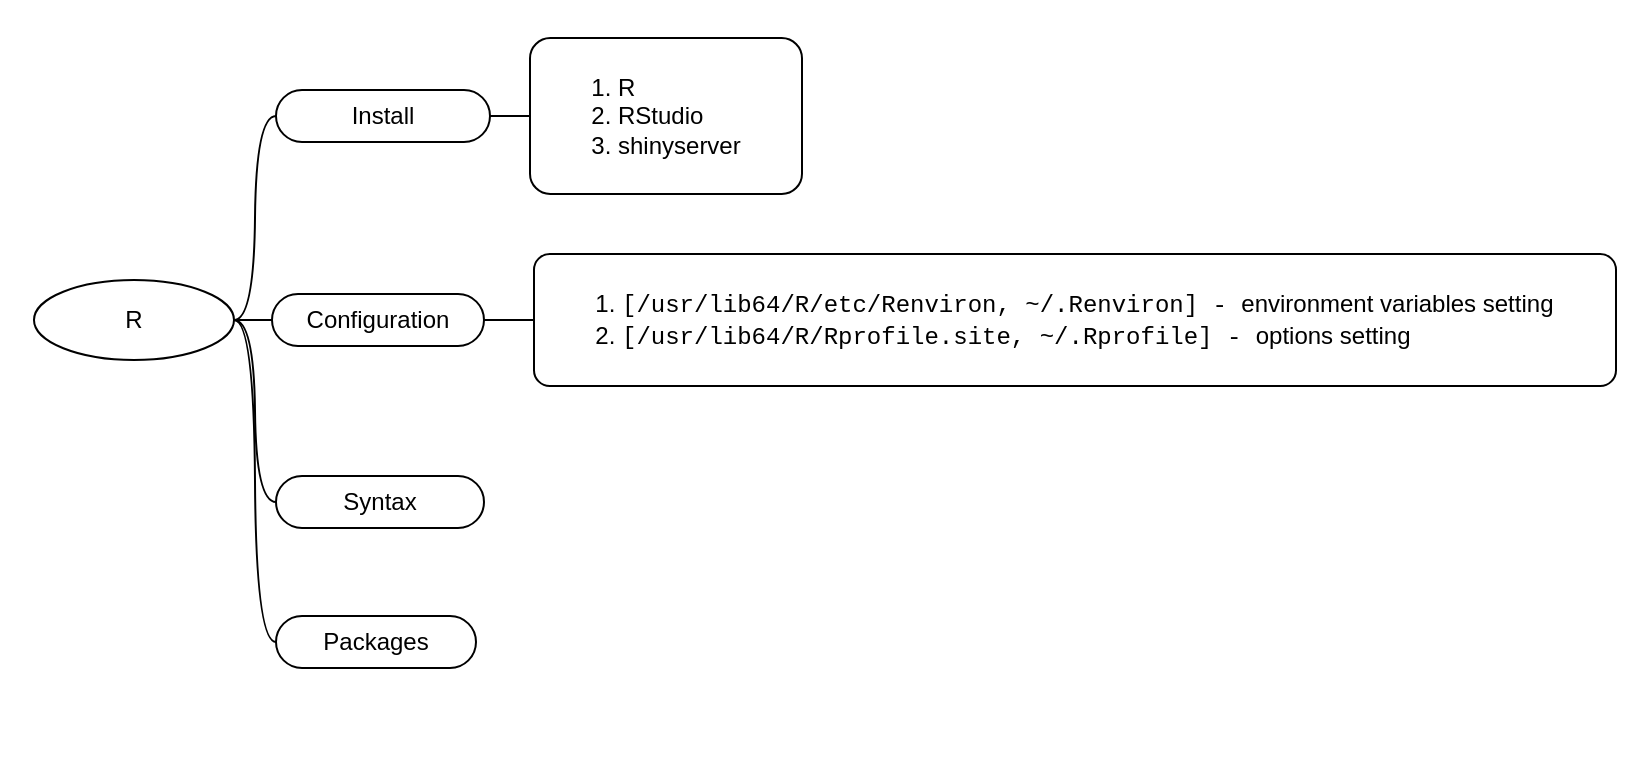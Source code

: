 <mxfile version="13.1.3" pages="8">
    <diagram id="6hGFLwfOUW9BJ-s0fimq" name="R">
        <mxGraphModel dx="554" dy="480" grid="0" gridSize="10" guides="1" tooltips="1" connect="1" arrows="1" fold="1" page="1" pageScale="1" pageWidth="827" pageHeight="1169" math="0" shadow="0">
            <root>
                <mxCell id="0"/>
                <mxCell id="1" parent="0"/>
                <mxCell id="2" value="" style="swimlane;html=1;startSize=18;horizontal=1;containerType=tree;fillColor=none;strokeColor=none;" parent="1" vertex="1">
                    <mxGeometry x="6" y="14" width="816" height="391" as="geometry"/>
                </mxCell>
                <mxCell id="3" value="" style="edgeStyle=entityRelationEdgeStyle;startArrow=none;endArrow=none;segment=10;curved=1;" parent="2" source="7" target="8" edge="1">
                    <mxGeometry relative="1" as="geometry"/>
                </mxCell>
                <mxCell id="7" value="R" style="ellipse;whiteSpace=wrap;html=1;align=center;treeFolding=1;treeMoving=1;newEdgeStyle={&quot;edgeStyle&quot;:&quot;entityRelationEdgeStyle&quot;,&quot;startArrow&quot;:&quot;none&quot;,&quot;endArrow&quot;:&quot;none&quot;,&quot;segment&quot;:10,&quot;curved&quot;:1};" parent="2" vertex="1">
                    <mxGeometry x="17" y="140" width="100" height="40" as="geometry"/>
                </mxCell>
                <mxCell id="8" value="Install" style="whiteSpace=wrap;html=1;rounded=1;arcSize=50;align=center;verticalAlign=middle;strokeWidth=1;autosize=1;spacing=4;treeFolding=1;treeMoving=1;newEdgeStyle={&quot;edgeStyle&quot;:&quot;entityRelationEdgeStyle&quot;,&quot;startArrow&quot;:&quot;none&quot;,&quot;endArrow&quot;:&quot;none&quot;,&quot;segment&quot;:10,&quot;curved&quot;:1};" parent="2" vertex="1">
                    <mxGeometry x="138" y="45" width="107" height="26" as="geometry"/>
                </mxCell>
                <mxCell id="12" value="" style="edgeStyle=entityRelationEdgeStyle;startArrow=none;endArrow=none;segment=10;curved=1;" parent="2" source="7" target="13" edge="1">
                    <mxGeometry relative="1" as="geometry">
                        <mxPoint x="114" y="79" as="sourcePoint"/>
                    </mxGeometry>
                </mxCell>
                <mxCell id="13" value="Configuration" style="whiteSpace=wrap;html=1;rounded=1;arcSize=50;align=center;verticalAlign=middle;strokeWidth=1;autosize=1;spacing=4;treeFolding=1;treeMoving=1;newEdgeStyle={&quot;edgeStyle&quot;:&quot;entityRelationEdgeStyle&quot;,&quot;startArrow&quot;:&quot;none&quot;,&quot;endArrow&quot;:&quot;none&quot;,&quot;segment&quot;:10,&quot;curved&quot;:1};" parent="2" vertex="1">
                    <mxGeometry x="136" y="147" width="106" height="26" as="geometry"/>
                </mxCell>
                <mxCell id="14" value="" style="edgeStyle=entityRelationEdgeStyle;startArrow=none;endArrow=none;segment=10;curved=1;" parent="2" source="13" target="15" edge="1">
                    <mxGeometry relative="1" as="geometry">
                        <mxPoint x="114" y="79" as="sourcePoint"/>
                    </mxGeometry>
                </mxCell>
                <mxCell id="15" value="&lt;ol&gt;&lt;li&gt;&lt;font face=&quot;Courier New&quot;&gt;[/usr/lib64/R/etc/Renviron, ~/.Renviron] - &lt;/font&gt;environment variables setting&lt;/li&gt;&lt;li&gt;&lt;font face=&quot;Courier New&quot;&gt;[/usr/lib64/R/Rprofile.site, ~/.Rprofile] - &lt;/font&gt;options setting&lt;/li&gt;&lt;/ol&gt;" style="whiteSpace=wrap;html=1;rounded=1;arcSize=12;align=left;verticalAlign=middle;strokeWidth=1;autosize=1;spacing=4;treeFolding=1;treeMoving=1;newEdgeStyle={&quot;edgeStyle&quot;:&quot;entityRelationEdgeStyle&quot;,&quot;startArrow&quot;:&quot;none&quot;,&quot;endArrow&quot;:&quot;none&quot;,&quot;segment&quot;:10,&quot;curved&quot;:1};" parent="2" vertex="1">
                    <mxGeometry x="267" y="127" width="541" height="66" as="geometry"/>
                </mxCell>
                <mxCell id="17" value="" style="edgeStyle=entityRelationEdgeStyle;startArrow=none;endArrow=none;segment=10;curved=1;" parent="2" source="8" target="18" edge="1">
                    <mxGeometry relative="1" as="geometry">
                        <mxPoint x="114" y="79" as="sourcePoint"/>
                    </mxGeometry>
                </mxCell>
                <mxCell id="18" value="&lt;ol&gt;&lt;li&gt;R&lt;/li&gt;&lt;li&gt;&lt;span&gt;RStudio&lt;/span&gt;&lt;br&gt;&lt;/li&gt;&lt;li&gt;shinyserver&lt;/li&gt;&lt;/ol&gt;" style="whiteSpace=wrap;html=1;rounded=1;arcSize=13;align=left;verticalAlign=middle;strokeWidth=1;autosize=1;spacing=4;treeFolding=1;treeMoving=1;newEdgeStyle={&quot;edgeStyle&quot;:&quot;entityRelationEdgeStyle&quot;,&quot;startArrow&quot;:&quot;none&quot;,&quot;endArrow&quot;:&quot;none&quot;,&quot;segment&quot;:10,&quot;curved&quot;:1};" parent="2" vertex="1">
                    <mxGeometry x="265" y="19" width="136" height="78" as="geometry"/>
                </mxCell>
                <mxCell id="8vpi-V559LQzpcBbGp72-18" value="" style="edgeStyle=entityRelationEdgeStyle;startArrow=none;endArrow=none;segment=10;curved=1;" parent="2" source="7" target="8vpi-V559LQzpcBbGp72-19" edge="1">
                    <mxGeometry relative="1" as="geometry">
                        <mxPoint x="121" y="120" as="sourcePoint"/>
                    </mxGeometry>
                </mxCell>
                <mxCell id="8vpi-V559LQzpcBbGp72-19" value="Packages" style="whiteSpace=wrap;html=1;rounded=1;arcSize=50;align=center;verticalAlign=middle;strokeWidth=1;autosize=1;spacing=4;treeFolding=1;treeMoving=1;newEdgeStyle={&quot;edgeStyle&quot;:&quot;entityRelationEdgeStyle&quot;,&quot;startArrow&quot;:&quot;none&quot;,&quot;endArrow&quot;:&quot;none&quot;,&quot;segment&quot;:10,&quot;curved&quot;:1};" parent="2" vertex="1">
                    <mxGeometry x="138" y="308" width="100" height="26" as="geometry"/>
                </mxCell>
                <mxCell id="BahCsmC-p2T1tNJMobxm-18" value="" style="edgeStyle=entityRelationEdgeStyle;startArrow=none;endArrow=none;segment=10;curved=1;" parent="2" source="7" target="BahCsmC-p2T1tNJMobxm-19" edge="1">
                    <mxGeometry relative="1" as="geometry">
                        <mxPoint x="123" y="174" as="sourcePoint"/>
                    </mxGeometry>
                </mxCell>
                <mxCell id="BahCsmC-p2T1tNJMobxm-19" value="Syntax" style="whiteSpace=wrap;html=1;rounded=1;arcSize=50;align=center;verticalAlign=middle;strokeWidth=1;autosize=1;spacing=4;treeFolding=1;treeMoving=1;newEdgeStyle={&quot;edgeStyle&quot;:&quot;entityRelationEdgeStyle&quot;,&quot;startArrow&quot;:&quot;none&quot;,&quot;endArrow&quot;:&quot;none&quot;,&quot;segment&quot;:10,&quot;curved&quot;:1};" parent="2" vertex="1">
                    <mxGeometry x="138" y="238" width="104" height="26" as="geometry"/>
                </mxCell>
            </root>
        </mxGraphModel>
    </diagram>
    <diagram id="nSeY9lbZJ80yplURgxZ5" name="Install">
        &#xa;        &#xa;        &#xa;        &#xa;        &#xa;        &#xa;        &#xa;        &#xa;        &#xa;        &#xa;        &#xa;        &#xa;        &#xa;        
        <mxGraphModel dx="898" dy="1735" grid="0" gridSize="10" guides="1" tooltips="1" connect="1" arrows="1" fold="1" page="1" pageScale="1" pageWidth="827" pageHeight="1169" math="0" shadow="0">
            &#xa;            &#xa;            &#xa;            &#xa;            &#xa;            &#xa;            &#xa;            &#xa;            &#xa;            &#xa;            &#xa;            &#xa;            &#xa;            
            <root>
                &#xa;                &#xa;                &#xa;                &#xa;                &#xa;                &#xa;                &#xa;                &#xa;                &#xa;                &#xa;                &#xa;                &#xa;                &#xa;                
                <mxCell id="sl29WyDTLBE7U0arNcpx-0"/>
                &#xa;                &#xa;                &#xa;                &#xa;                &#xa;                &#xa;                &#xa;                &#xa;                &#xa;                &#xa;                &#xa;                &#xa;                &#xa;                
                <mxCell id="sl29WyDTLBE7U0arNcpx-1" parent="sl29WyDTLBE7U0arNcpx-0"/>
                &#xa;                &#xa;                &#xa;                &#xa;                &#xa;                &#xa;                &#xa;                &#xa;                &#xa;                &#xa;                &#xa;                &#xa;                &#xa;                
                <mxCell id="FPSPP7I0kuaueNv2cEEU-0" value="&lt;table cellpadding=&quot;4&quot; cellspacing=&quot;0&quot; border=&quot;1&quot; style=&quot;font-size: 1em ; width: 100% ; height: 100%&quot;&gt;&lt;tbody&gt;&lt;tr&gt;&lt;th&gt;install&lt;/th&gt;&lt;th&gt;content&lt;/th&gt;&lt;/tr&gt;&lt;tr&gt;&lt;td&gt;R&lt;/td&gt;&lt;td&gt;&lt;font face=&quot;Courier New&quot;&gt;yum install epel-release&lt;br&gt;yum install R&lt;br&gt;&lt;br&gt;# if [ ! /usr/lib64/libpq.so.5 ]&lt;br&gt;ln -s /usr/local/pgsql/lib/libpq.so.5 /usr/lib64&lt;/font&gt;&lt;/td&gt;&lt;/tr&gt;&lt;tr&gt;&lt;td&gt;RStudio&lt;/td&gt;&lt;td&gt;&lt;p&gt;&lt;span style=&quot;font-family: &amp;#34;courier new&amp;#34; ; font-size: 1em&quot;&gt;wget https://download2.rstudio.org/rstudio-server-rhel-1.1.463-x86_64.rpm&lt;/span&gt;&lt;br&gt;&lt;span style=&quot;font-family: &amp;#34;courier new&amp;#34; ; font-size: 1em&quot;&gt;yum install rstudio-server-rhel-1.1.463-x86_64.rpm&lt;/span&gt;&lt;br&gt;&lt;span style=&quot;font-size: 1em&quot;&gt;# verify&lt;/span&gt;&lt;br&gt;&lt;span style=&quot;font-family: &amp;#34;courier new&amp;#34; ; font-size: 1em&quot;&gt;rstudio-server verify-installation&lt;/span&gt;&lt;br&gt;&lt;/p&gt;&lt;p&gt;&lt;/p&gt;&lt;p&gt;&lt;/p&gt;&lt;h3&gt;&lt;span style=&quot;font-size: 1em&quot;&gt;# firewall&lt;/span&gt;&lt;/h3&gt;&lt;p&gt;&lt;span style=&quot;font-family: &amp;#34;courier new&amp;#34; ; font-size: 1em&quot;&gt;firewall-cmd --permanent --add-port=8787/tcp&lt;/span&gt;&lt;br&gt;&lt;span style=&quot;font-family: &amp;#34;courier new&amp;#34; ; font-size: 1em&quot;&gt;systemctl reload firewalld&lt;/span&gt;&lt;br&gt;&lt;/p&gt;&lt;p&gt;&lt;/p&gt;&lt;/td&gt;&lt;/tr&gt;&lt;tr&gt;&lt;td&gt;shinyserver&lt;/td&gt;&lt;td&gt;&lt;font face=&quot;Courier New&quot;&gt;wget https://download3.rstudio.org/centos5.9/x86_64/shiny-server-1.5.5.872-rh5-x86_64.rpm&lt;br&gt;yum install --nogpgcheck shiny-server-1.5.5.872-rh5-x86_64.rpm&lt;/font&gt;&lt;br&gt;&lt;/td&gt;&lt;/tr&gt;&lt;/tbody&gt;&lt;/table&gt; " style="verticalAlign=top;align=left;overflow=fill;fontSize=12;fontFamily=Helvetica;html=1;fillColor=none;" parent="sl29WyDTLBE7U0arNcpx-1" vertex="1">
                    &#xa;                    &#xa;                    &#xa;                    &#xa;                    &#xa;                    &#xa;                    &#xa;                    &#xa;                    &#xa;                    &#xa;                    &#xa;                    &#xa;                    &#xa;                    
                    <mxGeometry x="5" y="-1158" width="809" height="367" as="geometry"/>
                    &#xa;                    &#xa;                    &#xa;                    &#xa;                    &#xa;                    &#xa;                    &#xa;                &#xa;                &#xa;                &#xa;                &#xa;                &#xa;                &#xa;                
                </mxCell>
                &#xa;                &#xa;                &#xa;                &#xa;                &#xa;                &#xa;                &#xa;            &#xa;            &#xa;            &#xa;            &#xa;            &#xa;            &#xa;            
            </root>
            &#xa;            &#xa;            &#xa;            &#xa;            &#xa;            &#xa;            &#xa;        &#xa;        &#xa;        &#xa;        &#xa;        &#xa;        &#xa;        
        </mxGraphModel>
        &#xa;        &#xa;        &#xa;        &#xa;        &#xa;        &#xa;        &#xa;    &#xa;    &#xa;    &#xa;    &#xa;    &#xa;    &#xa;    
    </diagram>
    <diagram id="SLpIkZSEU4CpI-1gz0iY" name="Configuration">
        &#xa;        &#xa;        &#xa;        &#xa;        &#xa;        &#xa;        &#xa;        &#xa;        &#xa;        &#xa;        &#xa;        &#xa;        &#xa;        
        <mxGraphModel dx="898" dy="1735" grid="0" gridSize="10" guides="1" tooltips="1" connect="1" arrows="1" fold="1" page="1" pageScale="1" pageWidth="827" pageHeight="1169" math="0" shadow="0">
            &#xa;            &#xa;            &#xa;            &#xa;            &#xa;            &#xa;            &#xa;            &#xa;            &#xa;            &#xa;            &#xa;            &#xa;            &#xa;            
            <root>
                &#xa;                &#xa;                &#xa;                &#xa;                &#xa;                &#xa;                &#xa;                &#xa;                &#xa;                &#xa;                &#xa;                &#xa;                &#xa;                
                <mxCell id="FzvmwYWNZAVozc7lmPdO-0"/>
                &#xa;                &#xa;                &#xa;                &#xa;                &#xa;                &#xa;                &#xa;                &#xa;                &#xa;                &#xa;                &#xa;                &#xa;                &#xa;                
                <mxCell id="FzvmwYWNZAVozc7lmPdO-1" parent="FzvmwYWNZAVozc7lmPdO-0"/>
                &#xa;                &#xa;                &#xa;                &#xa;                &#xa;                &#xa;                &#xa;                &#xa;                &#xa;                &#xa;                &#xa;                &#xa;                &#xa;                
                <mxCell id="OBV5WyJoMumO8xy8klRD-0" value="&lt;p&gt;&lt;/p&gt;&lt;table cellpadding=&quot;4&quot; cellspacing=&quot;0&quot; border=&quot;1&quot; style=&quot;font-size: 1em ; width: 100% ; height: 100%&quot;&gt;&lt;tbody&gt;&lt;tr&gt;&lt;th&gt;configuration&lt;/th&gt;&lt;th&gt;content&lt;/th&gt;&lt;/tr&gt;&lt;tr&gt;&lt;td&gt;notes&lt;/td&gt;&lt;td&gt;see &lt;font face=&quot;Courier New&quot;&gt;?Startup)&lt;/font&gt;&lt;/td&gt;&lt;/tr&gt;&lt;tr&gt;&lt;td&gt;Renviron, .Renviron&lt;/td&gt;&lt;td&gt;&lt;p&gt;&lt;span style=&quot;font-size: 1em&quot;&gt;# specify where package stored&lt;/span&gt;&lt;br&gt;&lt;span style=&quot;font-family: &amp;#34;courier new&amp;#34; ; font-size: 1em&quot;&gt;R_LIBS_USER=&quot;~/R&quot;&lt;/span&gt;&lt;br&gt;&lt;/p&gt;&lt;p&gt;# spark related&lt;br&gt;&lt;font face=&quot;Courier New&quot;&gt;JAVA_HOME=...&lt;br&gt;HADOOP_HOME=...&lt;br&gt;HADOOP_CONF_HOME=...&lt;br&gt;SPARK_HOME=...&lt;br&gt;SPARK_CONF_HOME=...&lt;br&gt;...&lt;/font&gt;&lt;/p&gt;&lt;/td&gt;&lt;/tr&gt;&lt;tr&gt;&lt;td&gt;Rprofile.site .Rprofile&lt;/td&gt;&lt;td&gt;&lt;div&gt;&lt;font face=&quot;Courier New&quot;&gt;# CRAN mirror&lt;/font&gt;&lt;/div&gt;&lt;div&gt;&lt;font face=&quot;Courier New&quot;&gt;# CRANextra mirror supports some packages compiled for windows&lt;/font&gt;&lt;/div&gt;&lt;div&gt;&lt;font face=&quot;Courier New&quot;&gt;local({&lt;/font&gt;&lt;/div&gt;&lt;div&gt;&lt;font face=&quot;Courier New&quot;&gt;&amp;nbsp; &amp;nbsp; r &amp;lt;- getOption(&quot;repos&quot;)&lt;/font&gt;&lt;/div&gt;&lt;div&gt;&lt;font face=&quot;Courier New&quot;&gt;&amp;nbsp; &amp;nbsp; r[&quot;CRAN&quot;] &amp;lt;-&amp;nbsp;&lt;span style=&quot;font-size: 1em&quot;&gt;&quot;https://mirrors.tuna.tsinghua.edu.cn/CRAN/&quot;&lt;/span&gt;&lt;/font&gt;&lt;/div&gt;&lt;font face=&quot;Courier New&quot;&gt;&amp;nbsp; &amp;nbsp; r[&quot;CRANextra&quot;] &amp;lt;-&amp;nbsp;&lt;span style=&quot;font-size: 1em&quot;&gt;&quot;&lt;/span&gt;http://www.stats.ox.ac.uk/pub/RWin&lt;span style=&quot;font-size: 1em&quot;&gt;&quot;&lt;br&gt;&amp;nbsp; &amp;nbsp; options(repos = r)&lt;br&gt;&lt;/span&gt;&lt;/font&gt;&lt;div&gt;&lt;font face=&quot;Courier New&quot;&gt;})&lt;/font&gt;&lt;/div&gt;&lt;font face=&quot;Courier New&quot;&gt;&lt;br&gt;# shiny&lt;br&gt;local({ &lt;/font&gt;&lt;br&gt;&lt;font face=&quot;Courier New&quot;&gt;&amp;nbsp; &amp;nbsp; options(&lt;/font&gt;&lt;br&gt;&lt;font face=&quot;Courier New&quot;&gt;&amp;nbsp; &amp;nbsp; &amp;nbsp; &amp;nbsp; shiny.port = 3838, &lt;/font&gt;&lt;br&gt;&lt;font face=&quot;Courier New&quot;&gt;&amp;nbsp; &amp;nbsp; &amp;nbsp; &amp;nbsp; shiny.host = &quot;0.0.0.0&quot;,&lt;/font&gt;&lt;br&gt;&lt;font face=&quot;Courier New&quot;&gt;&amp;nbsp; &amp;nbsp; &amp;nbsp; &amp;nbsp; DT.options = list(&lt;/font&gt;&lt;br&gt;&lt;font face=&quot;Courier New&quot;&gt;&amp;nbsp; &amp;nbsp; &amp;nbsp; &amp;nbsp; &amp;nbsp; &amp;nbsp; scrollX = TRUE, &lt;/font&gt;&lt;br&gt;&lt;font face=&quot;Courier New&quot;&gt;&amp;nbsp; &amp;nbsp; &amp;nbsp; &amp;nbsp; &amp;nbsp; &amp;nbsp; language = list(url = &quot;//cdn.datatables.net/plug-ins/1.10.11/i18n/Chinese.json&quot;)&lt;/font&gt;&lt;br&gt;&lt;font face=&quot;Courier New&quot;&gt;&amp;nbsp; &amp;nbsp; &amp;nbsp; &amp;nbsp; &amp;nbsp; &amp;nbsp; )&lt;/font&gt;&lt;br&gt;&lt;font face=&quot;Courier New&quot;&gt;&amp;nbsp; &amp;nbsp; )&lt;/font&gt;&lt;br&gt;&lt;font face=&quot;Courier New&quot;&gt;})&lt;br&gt;&lt;br&gt;# .First function executes when R start&lt;br&gt;.First &amp;lt;- function() {&lt;br&gt;library(ggplot2)&lt;br&gt;...&lt;br&gt;}&lt;br&gt;&lt;br&gt;# .Last function executes when R quit&lt;br&gt;.Last &amp;lt;- function() {&lt;br&gt;cat(&quot;goodbye&quot;)&lt;br&gt;...&lt;br&gt;}&lt;/font&gt;&lt;/td&gt;&lt;/tr&gt;&lt;/tbody&gt;&lt;/table&gt;&lt;p&gt;&lt;/p&gt; " style="verticalAlign=top;align=left;overflow=fill;fontSize=12;fontFamily=Helvetica;html=1;fillColor=none;" parent="FzvmwYWNZAVozc7lmPdO-1" vertex="1">
                    &#xa;                    &#xa;                    &#xa;                    &#xa;                    &#xa;                    &#xa;                    &#xa;                    &#xa;                    &#xa;                    &#xa;                    &#xa;                    &#xa;                    &#xa;                    
                    <mxGeometry x="25" y="-1151" width="811" height="802" as="geometry"/>
                    &#xa;                    &#xa;                    &#xa;                    &#xa;                    &#xa;                    &#xa;                    &#xa;                &#xa;                &#xa;                &#xa;                &#xa;                &#xa;                &#xa;                
                </mxCell>
                &#xa;                &#xa;                &#xa;                &#xa;                &#xa;                &#xa;                &#xa;            &#xa;            &#xa;            &#xa;            &#xa;            &#xa;            &#xa;            
            </root>
            &#xa;            &#xa;            &#xa;            &#xa;            &#xa;            &#xa;            &#xa;        &#xa;        &#xa;        &#xa;        &#xa;        &#xa;        &#xa;        
        </mxGraphModel>
        &#xa;        &#xa;        &#xa;        &#xa;        &#xa;        &#xa;        &#xa;    &#xa;    &#xa;    &#xa;    &#xa;    &#xa;    &#xa;    
    </diagram>
    <diagram id="DEZDyBQhzGn40gvg28Lg" name="Syntax">
        <mxGraphModel dx="554" dy="1649" grid="0" gridSize="10" guides="1" tooltips="1" connect="1" arrows="1" fold="1" page="1" pageScale="1" pageWidth="827" pageHeight="1169" math="0" shadow="0">
            <root>
                <mxCell id="bmbrA65VG_Mxkz6htY8z-0"/>
                <mxCell id="bmbrA65VG_Mxkz6htY8z-1" parent="bmbrA65VG_Mxkz6htY8z-0"/>
                <mxCell id="-ZNGT6xIRW3v6wPCjdjX-0" value="&lt;table cellpadding=&quot;4&quot; cellspacing=&quot;0&quot; border=&quot;1&quot; style=&quot;font-size: 1em ; width: 100% ; height: 100%&quot;&gt;&lt;tbody&gt;&lt;tr&gt;&lt;th&gt;Type&lt;/th&gt;&lt;th&gt;Content&lt;/th&gt;&lt;/tr&gt;&lt;tr&gt;&lt;td&gt;Shell&lt;/td&gt;&lt;td&gt;&lt;p&gt;&lt;/p&gt;&lt;font face=&quot;Courier New&quot;&gt;# foo.R&lt;br&gt;#!/usr/bin/env Rscript&lt;br&gt;...&lt;br&gt;&lt;br&gt;R -f foo.R&lt;br&gt;Rscript foo.R&lt;br&gt;./foo.R&lt;/font&gt;&lt;p&gt;&lt;/p&gt;&lt;/td&gt;&lt;/tr&gt;&lt;tr&gt;&lt;td&gt;Basic&lt;/td&gt;&lt;td&gt;&lt;ol&gt;&lt;li&gt;&lt;font face=&quot;Courier New&quot;&gt;SessionInfo()&lt;/font&gt;&lt;/li&gt;&lt;li&gt;&lt;font face=&quot;Courier New&quot;&gt;R.home()&lt;/font&gt;&lt;/li&gt;&lt;li&gt;&lt;font face=&quot;Courier New&quot;&gt;system.file()&lt;/font&gt;&lt;/li&gt;&lt;li&gt;&lt;font face=&quot;Courier New&quot;&gt;getwd()&lt;/font&gt;&lt;/li&gt;&lt;li&gt;&lt;font face=&quot;Courier New&quot;&gt;setwd()&lt;/font&gt;&lt;/li&gt;&lt;li&gt;&lt;font face=&quot;Courier New&quot;&gt;list.files()&lt;/font&gt;&lt;/li&gt;&lt;li&gt;&lt;font face=&quot;Courier New&quot;&gt;list.dirs()&lt;/font&gt;&lt;/li&gt;&lt;li&gt;&lt;font face=&quot;Courier New&quot;&gt;normalizePath()&lt;/font&gt;&lt;/li&gt;&lt;li&gt;&lt;font face=&quot;Courier New&quot;&gt;basename()&lt;/font&gt;&lt;/li&gt;&lt;li&gt;&lt;font face=&quot;Courier New&quot;&gt;dirname()&lt;/font&gt;&lt;/li&gt;&lt;li&gt;&lt;font face=&quot;Courier New&quot;&gt;lapply()&lt;/font&gt;&lt;/li&gt;&lt;/ol&gt;&lt;/td&gt;&lt;/tr&gt;&lt;/tbody&gt;&lt;/table&gt; " style="verticalAlign=top;align=left;overflow=fill;fontSize=12;fontFamily=Helvetica;html=1;fillColor=none;" parent="bmbrA65VG_Mxkz6htY8z-1" vertex="1">
                    <mxGeometry x="10" y="-1161" width="780" height="376" as="geometry"/>
                </mxCell>
            </root>
        </mxGraphModel>
    </diagram>
    <diagram id="qttRjZOdzQiNATclO3YR" name="Packages">
        &#xa;        
        <mxGraphModel dx="822" dy="480" grid="0" gridSize="10" guides="1" tooltips="1" connect="1" arrows="1" fold="1" page="1" pageScale="1" pageWidth="827" pageHeight="1169" math="0" shadow="0">
            &#xa;            
            <root>
                &#xa;                
                <mxCell id="OxyKKP-IfoPACbRNeV-s-0"/>
                &#xa;                
                <mxCell id="OxyKKP-IfoPACbRNeV-s-1" parent="OxyKKP-IfoPACbRNeV-s-0"/>
                &#xa;                
                <mxCell id="YQWDvEBUigiODd9irydz-0" value="&lt;table cellpadding=&quot;4&quot; cellspacing=&quot;0&quot; border=&quot;1&quot; style=&quot;font-size: 1em ; width: 100% ; height: 100%&quot;&gt;&lt;tbody&gt;&lt;tr&gt;&lt;th&gt;package&lt;/th&gt;&lt;th&gt;content&lt;/th&gt;&lt;/tr&gt;&lt;tr&gt;&lt;td&gt;usage&lt;/td&gt;&lt;td&gt;&lt;span style=&quot;font-size: 1em ; font-family: &amp;#34;courier new&amp;#34;&quot;&gt;sudo su - -c &quot;R -e \&quot;install.packages('ggplot2', repos='...')\&quot;&quot;&lt;/span&gt;&lt;br&gt;&lt;span style=&quot;font-size: 1em ; font-family: &amp;#34;courier new&amp;#34;&quot;&gt;install.packages(&quot;package_name&quot;)&lt;br&gt;&lt;/span&gt;&lt;font face=&quot;Courier New&quot;&gt;update.packages()&lt;/font&gt;&lt;/td&gt;&lt;/tr&gt;&lt;tr&gt;&lt;td&gt;devtools&lt;/td&gt;&lt;td&gt;&lt;h3&gt;&lt;font face=&quot;Courier New&quot;&gt;Commands&lt;/font&gt;&lt;/h3&gt;&lt;font face=&quot;Courier New&quot;&gt;&lt;ol&gt;&lt;li&gt;&lt;font face=&quot;Courier New&quot;&gt;devtools::install_github('user/repo')&lt;/font&gt;&lt;/li&gt;&lt;/ol&gt;&lt;/font&gt;&lt;/td&gt;&lt;/tr&gt;&lt;tr&gt;&lt;td&gt;beautifyR&lt;br&gt;&lt;/td&gt;&lt;td&gt;&lt;font face=&quot;Courier New&quot;&gt;devtools::install_github('mwip/beautifyR')&lt;/font&gt;&lt;br&gt;&lt;/td&gt;&lt;/tr&gt;&lt;tr&gt;&lt;td&gt;tinytex&lt;/td&gt;&lt;td&gt;&lt;p&gt;&lt;/p&gt;&lt;font face=&quot;Courier New&quot;&gt;tinytex::install_tinytex()&lt;br&gt;tinytex::uninstall_tinytex()&lt;br&gt;tinytex::reinstall_tinytex()&lt;br&gt;tinytex::tlmgr_update()&lt;/font&gt;&lt;p&gt;&lt;/p&gt;&lt;/td&gt;&lt;/tr&gt;&lt;tr&gt;&lt;td&gt;showtext&lt;/td&gt;&lt;td&gt;for use in rmarkdown file&lt;/td&gt;&lt;/tr&gt;&lt;tr&gt;&lt;td&gt;knitr&lt;/td&gt;&lt;td&gt;&lt;h3&gt;Global Options&lt;/h3&gt;&lt;div&gt;&lt;ol&gt;&lt;li&gt;&lt;font face=&quot;Courier New&quot;&gt;options(knitr.graphics.auto_pdf = TRUE)&lt;/font&gt;&lt;/li&gt;&lt;li&gt;&lt;font face=&quot;Courier New&quot;&gt;knitr::opts_knit$get(&quot;&quot;)&lt;/font&gt;&lt;/li&gt;&lt;li&gt;&lt;font face=&quot;Courier New&quot;&gt;knitr::opts_knit$set(&quot;&quot;)&lt;/font&gt; - package options&lt;/li&gt;&lt;li&gt;&lt;font face=&quot;Courier New&quot;&gt;knitr::opts_chunk$get()&lt;/font&gt; - get&amp;nbsp;code chunk options&lt;/li&gt;&lt;li&gt;&lt;font face=&quot;Courier New&quot;&gt;knitr::opts_chunk$set()&lt;/font&gt; - set chunk options&lt;/li&gt;&lt;/ol&gt;&lt;div&gt;&lt;span style=&quot;font-family: &amp;#34;courier new&amp;#34; ; font-size: 1em&quot;&gt;```{r setup, include = FALSE}&lt;/span&gt;&lt;/div&gt;&lt;div&gt;&lt;span style=&quot;font-family: &amp;#34;courier new&amp;#34; ; font-size: 1em&quot;&gt;&amp;nbsp; &amp;nbsp; knitr::opts_chunk$set(&lt;/span&gt;&lt;/div&gt;&lt;div&gt;&lt;span style=&quot;font-family: &amp;#34;courier new&amp;#34; ; font-size: 1em&quot;&gt;&amp;nbsp; &amp;nbsp; &amp;nbsp; &amp;nbsp; echo = FALSE,&lt;/span&gt;&lt;/div&gt;&lt;div&gt;&lt;span style=&quot;font-family: &amp;#34;courier new&amp;#34; ; font-size: 1em&quot;&gt;&amp;nbsp; &amp;nbsp; &amp;nbsp; &amp;nbsp; warning = FALSE,&lt;/span&gt;&lt;/div&gt;&lt;div&gt;&lt;font face=&quot;Courier New&quot;&gt;&amp;nbsp; &amp;nbsp; &amp;nbsp; &amp;nbsp; fig.showtext = TRUE,&lt;/font&gt;&lt;/div&gt;&lt;div&gt;&lt;font face=&quot;Courier New&quot;&gt;&amp;nbsp; &amp;nbsp; &amp;nbsp; &amp;nbsp; engine.path = list(&lt;/font&gt;&lt;/div&gt;&lt;div&gt;&lt;font face=&quot;Courier New&quot;&gt;&amp;nbsp; &amp;nbsp; &amp;nbsp; &amp;nbsp; &amp;nbsp; &amp;nbsp; python=&quot;~/.bin/python&quot;,&lt;/font&gt;&lt;/div&gt;&lt;div&gt;&lt;font face=&quot;Courier New&quot;&gt;&amp;nbsp; &amp;nbsp; &amp;nbsp; &amp;nbsp; &amp;nbsp; &amp;nbsp; ruby=&quot;~/.bin/ruby&quot;&lt;/font&gt;&lt;/div&gt;&lt;div&gt;&lt;font face=&quot;Courier New&quot;&gt;&amp;nbsp; &amp;nbsp; &amp;nbsp; &amp;nbsp; )&lt;/font&gt;&lt;/div&gt;&lt;div&gt;&lt;span style=&quot;font-family: &amp;#34;courier new&amp;#34; ; font-size: 1em&quot;&gt;&amp;nbsp; &amp;nbsp; )&lt;/span&gt;&lt;/div&gt;&lt;/div&gt;&lt;div&gt;&lt;span style=&quot;font-family: &amp;#34;courier new&amp;#34; ; font-size: 1em&quot;&gt;&amp;nbsp; &amp;nbsp; options(digits = 2)&lt;/span&gt;&lt;/div&gt;&lt;div&gt;&lt;font face=&quot;courier new&quot;&gt;```&lt;/font&gt;&lt;/div&gt;&lt;div&gt;&lt;h3&gt;Commands&lt;/h3&gt;&lt;div&gt;&lt;ol&gt;&lt;li&gt;&lt;font face=&quot;Courier New&quot;&gt;knitr::include_graphics()&lt;/font&gt;&lt;/li&gt;&lt;li&gt;&lt;font face=&quot;Courier New&quot;&gt;knitr::kable()&lt;/font&gt;&lt;/li&gt;&lt;li&gt;&lt;font face=&quot;Courier New&quot;&gt;knitr::include_url() #&amp;nbsp;&lt;/font&gt;include a web page throught its URL, when output is HTML,&amp;nbsp;&lt;font face=&quot;Courier New&quot;&gt;iframe&lt;/font&gt;&amp;nbsp;is used&lt;/li&gt;&lt;li&gt;&lt;font face=&quot;Courier New&quot;&gt;knitr::is_html_output()&lt;br&gt;&lt;/font&gt;&lt;/li&gt;&lt;li&gt;&lt;font face=&quot;Courier New&quot;&gt;knitr::is_latex_output()&lt;br&gt;&lt;/font&gt;&lt;/li&gt;&lt;li&gt;&lt;font face=&quot;Courier New&quot;&gt;knitr::knit_engines$get()&lt;/font&gt;&lt;/li&gt;&lt;li&gt;&lt;font face=&quot;Courier New&quot;&gt;knitr::write_bib()&lt;/font&gt;&lt;/li&gt;&lt;/ol&gt;&lt;/div&gt;&lt;/div&gt;&lt;h3&gt;Chunk Options&lt;/h3&gt;&lt;ol&gt;&lt;li&gt;&lt;font face=&quot;Courier New&quot;&gt;echo = [TRUE&amp;lt;d&amp;gt;, FALSE]&lt;/font&gt; - whether to display the source code in the output document&lt;/li&gt;&lt;li&gt;&lt;font face=&quot;Courier New&quot;&gt;eval = [TRUE&amp;lt;d&amp;gt;, FALSE]&lt;/font&gt; - whether to evaluate the code chunk&lt;/li&gt;&lt;li&gt;&lt;font face=&quot;Courier New&quot;&gt;results = [&quot;markup&quot;&amp;lt;d&amp;gt;, &quot;asis&quot;, &quot;hold&quot;, &quot;hide&quot;|&quot;FALSE&quot;]&lt;/font&gt;&amp;nbsp;- how to display text results&lt;/li&gt;&lt;li&gt;&lt;font face=&quot;Courier New&quot;&gt;include = [TRUE&amp;lt;d&amp;gt;, FALSE]- &lt;/font&gt;when &lt;font face=&quot;Courier New&quot;&gt;FALSE&lt;/font&gt;, source and results are hidden, while code still evaluated, plots generated too&lt;/li&gt;&lt;li&gt;&lt;font face=&quot;Courier New&quot;&gt;error = [TRUE&amp;lt;d&amp;gt;, FALSE]&lt;/font&gt;&lt;/li&gt;&lt;li&gt;&lt;font face=&quot;Courier New&quot;&gt;warning = [TRUE&amp;lt;d&amp;gt;, FALSE]&lt;/font&gt;&lt;/li&gt;&lt;li&gt;&lt;font face=&quot;Courier New&quot;&gt;message = [TRUE&amp;lt;d&amp;gt;, FALSE]&lt;/font&gt;&lt;/li&gt;&lt;li&gt;&lt;font face=&quot;Courier New&quot;&gt;comment = &quot;##&quot;&lt;/font&gt;&lt;/li&gt;&lt;li&gt;&lt;font face=&quot;Courier New&quot;&gt;cache = [FALSE&amp;lt;d&amp;gt;, TRUE]&lt;/font&gt; - whether to cache results when the code chunks are time-consuming&lt;/li&gt;&lt;li&gt;&lt;font face=&quot;Courier New&quot;&gt;child = [file1.Rmd, file2.Rmd, ...]&lt;/font&gt;&lt;/li&gt;&lt;li&gt;&lt;font face=&quot;Courier New&quot;&gt;fig.showtext&amp;lt;?&amp;gt; = TRUE&lt;/font&gt;&amp;nbsp;- for Chinese character display in the plot&lt;/li&gt;&lt;li&gt;&lt;font face=&quot;Courier New&quot;&gt;fig.path = &quot;figures/&quot;&lt;/font&gt;&lt;/li&gt;&lt;li&gt;&lt;font face=&quot;Courier New&quot;&gt;fig.cap = [NULL&amp;lt;d&amp;gt;, &quot; A figure caption&quot;]&lt;/font&gt;&lt;/li&gt;&lt;li&gt;&lt;font face=&quot;Courier New&quot;&gt;fig.width = 6&lt;/font&gt;&amp;nbsp;- size in&amp;nbsp;inches&lt;/li&gt;&lt;li&gt;&lt;font face=&quot;Courier New&quot;&gt;fig.height = 4.2&lt;/font&gt;&lt;/li&gt;&lt;li&gt;&lt;font face=&quot;Courier New&quot; style=&quot;font-size: 1em&quot;&gt;fig.asp = 0.7 - &lt;/font&gt;&lt;span style=&quot;font-size: 1em&quot;&gt;the ratio of figure height/width&lt;/span&gt;&lt;br&gt;&lt;/li&gt;&lt;li&gt;&lt;font face=&quot;Courier New&quot;&gt;fig.align = [&quot;default&quot;&amp;lt;d&amp;gt;, &quot;left&quot;, &quot;right&quot;, &quot;center&quot;]&lt;/font&gt; - the &lt;font face=&quot;Courier New&quot;&gt;default&lt;/font&gt; is not make any alignment adjustments&lt;/li&gt;&lt;li&gt;&lt;font face=&quot;Courier New&quot;&gt;fig.link = &quot;https://...&quot;&lt;/font&gt; - a link added to the plot&lt;/li&gt;&lt;li&gt;&lt;font face=&quot;Courier New&quot;&gt;out.width = [7, &quot;30%&quot;, c(&quot;50%&quot;, &quot;50&quot;)]&lt;/font&gt;&lt;/li&gt;&lt;li&gt;&lt;font face=&quot;Courier New&quot;&gt;out.height = 7 - &lt;/font&gt;specifies the output size&lt;/li&gt;&lt;li&gt;&lt;font face=&quot;Courier New&quot;&gt;fig.show = [&quot;hold&quot;] - &lt;/font&gt;when &lt;font face=&quot;Courier New&quot;&gt;&quot;hold&quot;&lt;/font&gt;, plots can be&amp;nbsp; put together, side by side if total &lt;font face=&quot;Courier New&quot;&gt;out.width&lt;/font&gt; not succeed the width&lt;/li&gt;&lt;li&gt;&lt;font face=&quot;Courier New&quot;&gt;engine = [&quot;R&quot;&amp;lt;d&amp;gt;, &quot;python&quot;, &quot;sql&quot;, &quot;bash&quot;, ...]&lt;/font&gt;&lt;/li&gt;&lt;li&gt;&lt;font face=&quot;Courier New&quot;&gt;engine.path=[null&amp;lt;d&amp;gt;, list(python=&quot;~/.bin/python&quot;, ruby=&quot;~/.bin/ruby&quot;)]&lt;/font&gt;&lt;/li&gt;&lt;/ol&gt;&lt;/td&gt;&lt;/tr&gt;&lt;tr&gt;&lt;td&gt;rmarkdown&lt;/td&gt;&lt;td&gt;&lt;h3&gt;Syntax&lt;/h3&gt;Rmarkdown syntax is based on Pandoc's flavor of Markdown&lt;br&gt;&lt;h3&gt;Commands&lt;/h3&gt;&lt;ol&gt;&lt;li&gt;rmarkdown::pandoc_version()&lt;/li&gt;&lt;/ol&gt;&lt;h3&gt;YAML Configuration&lt;/h3&gt;&lt;div&gt;&lt;font face=&quot;Courier New&quot;&gt;---&lt;/font&gt;&lt;/div&gt;&lt;div&gt;&lt;font face=&quot;Courier New&quot;&gt;title: &quot;An R Markdown Document&quot;&lt;/font&gt;&lt;/div&gt;&lt;div&gt;&lt;font face=&quot;Courier New&quot;&gt;author: &quot;San Li&quot;&lt;/font&gt;&lt;/div&gt;&lt;div&gt;&lt;font face=&quot;Courier New&quot;&gt;output: [&quot;html_document&quot;, &quot;pdf_document]&lt;/font&gt;&lt;/div&gt;&lt;div&gt;&lt;font face=&quot;Courier New&quot;&gt;output:&lt;/font&gt;&lt;/div&gt;&lt;div&gt;&lt;font face=&quot;Courier New&quot;&gt;&amp;nbsp; html_document:&lt;/font&gt;&lt;/div&gt;&lt;div&gt;&lt;font face=&quot;Courier New&quot;&gt;&amp;nbsp; &amp;nbsp; toc: yes&lt;/font&gt;&lt;/div&gt;&lt;div&gt;&lt;font face=&quot;Courier New&quot;&gt;---&lt;/font&gt;&lt;/div&gt;&lt;/td&gt;&lt;/tr&gt;&lt;tr&gt;&lt;td&gt;bookdown&lt;/td&gt;&lt;td&gt;&lt;h3&gt;Compile&lt;/h3&gt;&lt;div&gt;&lt;font face=&quot;Courier New&quot;&gt;bookdown::render_book('index.Rmd', 'bookdown::gitbook')&lt;/font&gt;&lt;/div&gt;&lt;div&gt;&lt;font face=&quot;Courier New&quot;&gt;bookdown::render_book('&lt;/font&gt;&lt;span style=&quot;font-family: &amp;#34;courier new&amp;#34;&quot;&gt;index&lt;/span&gt;&lt;font face=&quot;Courier New&quot;&gt;.Rmd', 'bookdown::pdf_book')&lt;/font&gt;&lt;/div&gt;&lt;font face=&quot;Courier New&quot;&gt;bookdown::render_book('&lt;/font&gt;&lt;span style=&quot;font-family: &amp;#34;courier new&amp;#34;&quot;&gt;index&lt;/span&gt;&lt;font face=&quot;Courier New&quot;&gt;.Rmd', 'bookdown::epub_book')&lt;/font&gt;&lt;div&gt;&lt;font face=&quot;Courier New&quot;&gt;bookdown::&lt;/font&gt;&lt;span&gt;&lt;font face=&quot;Courier New&quot;&gt;preview_chapter() #&amp;nbsp;&lt;/font&gt;&lt;/span&gt;&lt;span style=&quot;font-size: 1em&quot;&gt;&lt;font face=&quot;Courier New&quot;&gt;render only one chapter at a time&lt;/font&gt;&lt;/span&gt;&lt;/div&gt;&lt;div&gt;&lt;span style=&quot;font-size: 1em&quot;&gt;&lt;font face=&quot;Courier New&quot;&gt;bookdown::server_book()&lt;/font&gt;&lt;/span&gt;&lt;/div&gt;&lt;h3&gt;Structure&lt;/h3&gt;&lt;font face=&quot;Courier New&quot;&gt;bookname/&lt;br&gt;&amp;nbsp; &amp;nbsp; _bookdown.yml&lt;br&gt;&amp;nbsp; &amp;nbsp; _output.yml&lt;br&gt;&amp;nbsp; &amp;nbsp; index.Rmd&lt;br&gt;&amp;nbsp; &amp;nbsp; 01-intro.Rmd&lt;br&gt;&amp;nbsp; &amp;nbsp; 02-method.Rmd&lt;br&gt;&amp;nbsp; &amp;nbsp; xx-others.Rmd&lt;br&gt;&lt;/font&gt;&lt;h3&gt;index.Rmd&lt;/h3&gt;&lt;div&gt;&lt;font face=&quot;Courier New&quot;&gt;index.Rmd&lt;/font&gt; file will always be treated as the first file when merging all Rmd files if exists. filenames starting with underscore &quot;_&quot; are&lt;/div&gt;&lt;div&gt;always ignored.&lt;/div&gt;&lt;h4&gt;1. YAML Configuration&lt;/h4&gt;&lt;div&gt;YAML metadata is specified in the first Rmd file of the book.&lt;/div&gt;&lt;div&gt;&lt;br&gt;&lt;/div&gt;&lt;div&gt;&lt;span style=&quot;font-family: &amp;#34;courier new&amp;#34; ; font-size: 1em&quot;&gt;---&lt;/span&gt;&lt;br&gt;&lt;span style=&quot;font-family: &amp;#34;courier new&amp;#34; ; font-size: 1em&quot;&gt;title: &quot;book title&quot;&lt;/span&gt;&lt;br&gt;&lt;span style=&quot;font-family: &amp;#34;courier new&amp;#34; ; font-size: 1em&quot;&gt;author: &quot;&quot;&lt;/span&gt;&lt;br&gt;&lt;span style=&quot;font-family: &amp;#34;courier new&amp;#34; ; font-size: 1em&quot;&gt;date: &quot;`r Sys.date()`&quot;&lt;/span&gt;&lt;br&gt;&lt;span style=&quot;font-family: &amp;#34;courier new&amp;#34; ; font-size: 1em&quot;&gt;site: bookdown::bookdown_site # &lt;/span&gt;&lt;span style=&quot;font-size: 1em&quot;&gt;for RStudio use&lt;/span&gt;&lt;br&gt;&lt;span style=&quot;font-family: &amp;#34;courier new&amp;#34; ; font-size: 1em&quot;&gt;output: bookdown::gitbook&lt;/span&gt;&lt;/div&gt;&lt;div&gt;&lt;span style=&quot;font-size: 1em ; font-family: &amp;#34;courier new&amp;#34;&quot;&gt;documentclass: book # &lt;/span&gt;&lt;span style=&quot;font-size: 1em&quot;&gt;for LaTeX output&lt;/span&gt;&lt;br&gt;&lt;/div&gt;&lt;div&gt;&lt;span style=&quot;font-family: &amp;#34;courier new&amp;#34; ; font-size: 1em&quot;&gt;bibliography: [one.bib, another.bib, ...]&lt;/span&gt;&lt;br&gt;&lt;span style=&quot;font-family: &amp;#34;courier new&amp;#34; ; font-size: 1em&quot;&gt;biblio-style: apalike&lt;/span&gt;&lt;br&gt;&lt;span style=&quot;font-family: &amp;#34;courier new&amp;#34; ; font-size: 1em&quot;&gt;link-citation: yes #&amp;nbsp;&lt;/span&gt;adds internal links to the bibliography entry in the HTML output&lt;br&gt;&lt;span style=&quot;font-family: &amp;#34;courier new&amp;#34; ; font-size: 1em&quot;&gt;lot: yes # &lt;/span&gt;&lt;span style=&quot;font-size: 1em&quot;&gt;list of tables&lt;/span&gt;&lt;/div&gt;&lt;div&gt;&lt;span style=&quot;font-family: &amp;#34;courier new&amp;#34; ; font-size: 1em&quot;&gt;lof: yes # &lt;/span&gt;&lt;span style=&quot;font-size: 1em&quot;&gt;list of figures&lt;/span&gt;&lt;/div&gt;&lt;div&gt;&lt;span style=&quot;font-family: &amp;#34;courier new&amp;#34; ; font-size: 1em&quot;&gt;fontsize: 12pt&lt;/span&gt;&lt;/div&gt;&lt;div&gt;&lt;span style=&quot;font-family: &amp;#34;courier new&amp;#34; ; font-size: 1em&quot;&gt;monofont: &quot;Source Code Pro&quot;&lt;/span&gt;&lt;/div&gt;&lt;div&gt;&lt;span style=&quot;font-family: &amp;#34;courier new&amp;#34; ; font-size: 1em&quot;&gt;monofontoptions: &quot;Scale=0.7&quot;&lt;/span&gt;&lt;/div&gt;&lt;div&gt;&lt;span style=&quot;font-family: &amp;#34;courier new&amp;#34; ; font-size: 1em&quot;&gt;github-repo: rstudio/bookdown #&amp;nbsp;&lt;/span&gt;The GitHub repository&lt;br&gt;&lt;span style=&quot;font-family: &amp;#34;courier new&amp;#34; ; font-size: 1em&quot;&gt;description: &quot;more info about the book&quot; #&amp;nbsp;&lt;/span&gt;&lt;font face=&quot;courier new&quot;&gt;&amp;lt;meta name=&quot;description&quot; content=&quot;...&quot;&amp;gt; &lt;/font&gt;for web SEO&lt;/div&gt;&lt;div&gt;&lt;font face=&quot;courier new&quot;&gt;url: &quot;https\://bookdown.org/john/awesome/&quot; # &lt;/font&gt;book's website&lt;/div&gt;&lt;div&gt;&lt;font face=&quot;courier new&quot;&gt;favicon: &quot;favicon.ico&quot;&lt;/font&gt;&lt;/div&gt;&lt;div&gt;&lt;font face=&quot;courier new&quot;&gt;cover-image: &quot;path/to/image&quot; # &lt;/font&gt;The path to the cover image of the book&lt;/div&gt;&lt;div&gt;&lt;font face=&quot;Courier New&quot;&gt;apple-touch-icon: &quot;touch-icon.png&quot; # &lt;/font&gt;for IOS&lt;/div&gt;&lt;div&gt;&lt;font face=&quot;Courier New&quot;&gt;apple-touch-icon-size: 120&lt;/font&gt;&lt;br&gt;&lt;span style=&quot;font-family: &amp;#34;courier new&amp;#34; ; font-size: 1em&quot;&gt;---&lt;/span&gt;&lt;br&gt;&lt;h4&gt;2. Content&lt;/h4&gt;&lt;/div&gt;&lt;div&gt;&lt;ol&gt;&lt;li&gt;first level &quot;&lt;font face=&quot;Courier New&quot;&gt;#&lt;/font&gt;&quot; starts a new chapter&lt;/li&gt;&lt;/ol&gt;&lt;h3&gt;_output.yml&lt;/h3&gt;&lt;div&gt;Output formats can also be specified in this file, three dashes &lt;font face=&quot;Courier New&quot;&gt;---&lt;/font&gt; is not needed.&lt;/div&gt;&lt;div&gt;&lt;br&gt;&lt;/div&gt;&lt;div&gt;&lt;div&gt;&lt;span style=&quot;font-family: &amp;#34;courier new&amp;#34; ; font-size: 1em&quot;&gt;bookdown::html_book:&lt;/span&gt;&lt;/div&gt;&lt;div&gt;&lt;span style=&quot;font-family: &amp;#34;courier new&amp;#34; ; font-size: 1em&quot;&gt;&amp;nbsp; theme: [null,&amp;nbsp;&lt;/span&gt;&lt;span&gt;&lt;font face=&quot;courier new&quot;&gt;default, cerulean, journal, flatly, darkly, readable, spacelab, united, cosmo,&amp;nbsp;&lt;/font&gt;&lt;/span&gt;&lt;/div&gt;&lt;div&gt;&lt;span&gt;&lt;font face=&quot;courier new&quot;&gt;&amp;nbsp; &amp;nbsp; &amp;nbsp; &amp;nbsp; &amp;nbsp; lumen, paper, sandstone, simplex&lt;/font&gt;&lt;/span&gt;&lt;span style=&quot;font-family: &amp;#34;courier new&amp;#34; ; font-size: 1em&quot;&gt;]&lt;/span&gt;&lt;/div&gt;&lt;div&gt;&lt;font face=&quot;Courier New&quot;&gt;&amp;nbsp; includes:&lt;/font&gt;&lt;/div&gt;&lt;div&gt;&lt;font face=&quot;Courier New&quot;&gt;&amp;nbsp; &amp;nbsp; in_header: style.css&lt;/font&gt;&lt;/div&gt;&lt;div&gt;&lt;font face=&quot;courier new&quot;&gt;bookdown::gitbook:&lt;/font&gt;&lt;/div&gt;&lt;div&gt;&lt;font face=&quot;courier new&quot;&gt;&amp;nbsp; css: style.css&lt;/font&gt;&lt;/div&gt;&lt;div&gt;&lt;font face=&quot;courier new&quot;&gt;&amp;nbsp; includes:&lt;/font&gt;&lt;/div&gt;&lt;div&gt;&lt;font face=&quot;courier new&quot;&gt;&amp;nbsp; &amp;nbsp; in_header: [style.css, math.html]&lt;/font&gt;&lt;/div&gt;&lt;div&gt;&lt;font face=&quot;courier new&quot;&gt;&amp;nbsp; &amp;nbsp; before_body:&lt;/font&gt;&lt;/div&gt;&lt;div&gt;&lt;font face=&quot;courier new&quot;&gt;&amp;nbsp; &amp;nbsp; after_body:&lt;/font&gt;&lt;/div&gt;&lt;div&gt;&lt;font face=&quot;courier new&quot;&gt;&amp;nbsp; highlight: [default, tango, pygments, kate, monochrome, espresso, zenburn, haddock, breezedark]&lt;/font&gt;&lt;/div&gt;&lt;div&gt;&lt;font face=&quot;courier new&quot;&gt;&amp;nbsp; lib_dir: &quot;book_assets&quot;&lt;/font&gt;&lt;/div&gt;&lt;div&gt;&lt;font face=&quot;courier new&quot;&gt;&amp;nbsp; split_by: [&lt;/font&gt;&lt;span&gt;&lt;font face=&quot;courier new&quot;&gt;&quot;chapter&quot;, &quot;chapter+number&quot;, &quot;section&quot;, &quot;section+number&quot;, &quot;rmd&quot;, &quot;none&quot;]&lt;/font&gt;&lt;/span&gt;&lt;/div&gt;&lt;div&gt;&lt;font face=&quot;courier new&quot;&gt;&amp;nbsp; config:&lt;/font&gt;&lt;/div&gt;&lt;div&gt;&lt;font face=&quot;courier new&quot;&gt;&amp;nbsp; &amp;nbsp; toc:&lt;/font&gt;&lt;/div&gt;&lt;div&gt;&lt;font face=&quot;courier new&quot;&gt;&amp;nbsp; &amp;nbsp; &amp;nbsp; collapse: [null, section, subsection]&lt;/font&gt;&lt;/div&gt;&lt;div&gt;&lt;font face=&quot;courier new&quot;&gt;&amp;nbsp; &amp;nbsp; &amp;nbsp; scroll_highlight: yes&lt;/font&gt;&lt;/div&gt;&lt;div&gt;&lt;font face=&quot;courier new&quot;&gt;&amp;nbsp; &amp;nbsp; &amp;nbsp; before: null&lt;/font&gt;&lt;/div&gt;&lt;div&gt;&lt;font face=&quot;courier new&quot;&gt;&amp;nbsp; &amp;nbsp; &amp;nbsp; before: |&lt;/font&gt;&lt;/div&gt;&lt;div&gt;&lt;font face=&quot;courier new&quot;&gt;&amp;nbsp; &amp;nbsp; &amp;nbsp; &amp;nbsp; &amp;lt;li&amp;gt;&amp;lt;a href=&quot;...&quot;&amp;gt;Awesome Book&amp;lt;/a&amp;gt;&amp;lt;li&amp;gt;&lt;/font&gt;&lt;/div&gt;&lt;span style=&quot;font-family: &amp;#34;courier new&amp;#34;&quot;&gt;&amp;nbsp; &amp;nbsp; &amp;nbsp; &amp;nbsp; &amp;lt;li&amp;gt;&amp;lt;a href=&quot;...&quot;&amp;gt;Wonderful Book&amp;lt;/a&amp;gt;&amp;lt;li&amp;gt;&lt;/span&gt;&lt;div&gt;&lt;font face=&quot;courier new&quot;&gt;&amp;nbsp; &amp;nbsp; &amp;nbsp; after: null&lt;/font&gt;&lt;/div&gt;&lt;span style=&quot;font-family: &amp;#34;courier new&amp;#34;&quot;&gt;&amp;nbsp; &amp;nbsp; &amp;nbsp; after:&amp;nbsp;&lt;/span&gt;&lt;span style=&quot;font-family: &amp;#34;courier new&amp;#34; ; font-size: 1em&quot;&gt;&amp;nbsp;&lt;/span&gt;&lt;span style=&quot;font-family: &amp;#34;courier new&amp;#34; ; font-size: 1em&quot;&gt;|&lt;/span&gt;&lt;div&gt;&lt;font face=&quot;courier new&quot;&gt;&amp;nbsp; &amp;nbsp; &amp;nbsp; &amp;nbsp; &amp;lt;li&amp;gt;&amp;lt;a href=&quot;...&quot;&amp;gt;published with bookdown&amp;lt;/a&amp;gt;&amp;lt;li&amp;gt;&lt;/font&gt;&lt;/div&gt;&lt;div&gt;&lt;font face=&quot;courier new&quot;&gt;&amp;nbsp; &amp;nbsp; &amp;nbsp; toolbar:&lt;/font&gt;&lt;/div&gt;&lt;div&gt;&lt;font face=&quot;courier new&quot;&gt;&amp;nbsp; &amp;nbsp; &amp;nbsp; &amp;nbsp; position: [fixed, static]&lt;/font&gt;&lt;/div&gt;&lt;div&gt;&lt;font face=&quot;courier new&quot;&gt;&amp;nbsp; &amp;nbsp; &amp;nbsp; search: yes&lt;/font&gt;&lt;/div&gt;&lt;div&gt;&lt;font face=&quot;courier new&quot;&gt;&amp;nbsp; &amp;nbsp; &amp;nbsp; edit: null&lt;/font&gt;&lt;/div&gt;&lt;div&gt;&lt;font face=&quot;courier new&quot;&gt;&amp;nbsp; &amp;nbsp; &amp;nbsp; download: [null&amp;lt;d&amp;gt;, no, [&quot;pdf&quot;, &quot;epub&quot;, &quot;mobi&quot;]&amp;lt;+&amp;gt;, [&quot;book.pdf&quot;, &quot;book.epub&quot;]&amp;lt;+&amp;gt;]&lt;/font&gt;&lt;/div&gt;&lt;div&gt;&lt;font face=&quot;courier new&quot;&gt;&amp;nbsp; &amp;nbsp; &amp;nbsp; download:&lt;/font&gt;&lt;/div&gt;&lt;div&gt;&lt;font face=&quot;courier new&quot;&gt;&amp;nbsp; &amp;nbsp; &amp;nbsp; &amp;nbsp; - [&quot;book.pdf&quot;, &quot;PDF&quot;]&lt;/font&gt;&lt;/div&gt;&lt;div&gt;&lt;font face=&quot;courier new&quot;&gt;&amp;nbsp; &amp;nbsp; &amp;nbsp; &amp;nbsp; - [&quot;book.epub&quot;, &quot;EPUB&quot;]&lt;/font&gt;&lt;/div&gt;&lt;div&gt;&lt;font face=&quot;courier new&quot;&gt;&amp;nbsp; &amp;nbsp; fontsettings: [null, no]&lt;/font&gt;&lt;/div&gt;&lt;div&gt;&lt;font face=&quot;courier new&quot;&gt;&amp;nbsp; &amp;nbsp; fontsettings:&lt;/font&gt;&lt;/div&gt;&lt;div&gt;&lt;font face=&quot;courier new&quot;&gt;&amp;nbsp; &amp;nbsp; &amp;nbsp; theme: [white, Sepia, Night]&lt;/font&gt;&lt;/div&gt;&lt;div&gt;&lt;font face=&quot;courier new&quot;&gt;&amp;nbsp; &amp;nbsp; &amp;nbsp; family: sans&lt;/font&gt;&lt;/div&gt;&lt;div&gt;&lt;font face=&quot;courier new&quot;&gt;&amp;nbsp; &amp;nbsp; &amp;nbsp; size: 2 # &lt;/font&gt;can be 1-4&lt;/div&gt;&lt;div&gt;&lt;font face=&quot;Courier New&quot;&gt;&amp;nbsp; &amp;nbsp; sharing: [null, no]&lt;/font&gt;&lt;/div&gt;&lt;div&gt;&lt;font face=&quot;courier new&quot;&gt;&amp;nbsp; &amp;nbsp; sharing:&lt;/font&gt;&lt;/div&gt;&lt;div&gt;&lt;font face=&quot;courier new&quot;&gt;&amp;nbsp; &amp;nbsp; &amp;nbsp; facebook: yes&lt;/font&gt;&lt;/div&gt;&lt;div&gt;&lt;font face=&quot;courier new&quot;&gt;&amp;nbsp; &amp;nbsp; &amp;nbsp; github: no&lt;/font&gt;&lt;/div&gt;&lt;div&gt;&lt;font face=&quot;courier new&quot;&gt;&amp;nbsp; &amp;nbsp; &amp;nbsp; twitter: yes&lt;/font&gt;&lt;/div&gt;&lt;div&gt;&lt;font face=&quot;courier new&quot;&gt;&amp;nbsp; &amp;nbsp; &amp;nbsp; linkedin: no&lt;/font&gt;&lt;/div&gt;&lt;div&gt;&lt;font face=&quot;courier new&quot;&gt;&amp;nbsp; &amp;nbsp; &amp;nbsp; weibo: no&lt;/font&gt;&lt;/div&gt;&lt;div&gt;&lt;font face=&quot;courier new&quot;&gt;&amp;nbsp; &amp;nbsp; &amp;nbsp; instapaper: no&lt;/font&gt;&lt;/div&gt;&lt;div&gt;&lt;font face=&quot;courier new&quot;&gt;&amp;nbsp; &amp;nbsp; &amp;nbsp; vk: no&lt;/font&gt;&lt;/div&gt;&lt;div&gt;&lt;font face=&quot;courier new&quot;&gt;&amp;nbsp; &amp;nbsp; &amp;nbsp; all: [&quot;facebook&quot;, &quot;twitter&quot;, &quot;linkedin&quot;, &quot;weibo&quot;, &quot;instapaper&quot;]&lt;/font&gt;&lt;/div&gt;&lt;div&gt;&lt;font face=&quot;courier new&quot;&gt;&amp;nbsp; &amp;nbsp; info: [no, yes]&lt;/font&gt;&lt;/div&gt;&lt;div&gt;&lt;font face=&quot;courier new&quot;&gt;bookdown::pdf_book:&lt;/font&gt;&lt;/div&gt;&lt;div&gt;&lt;font face=&quot;courier new&quot;&gt;&amp;nbsp; includes:&lt;/font&gt;&lt;/div&gt;&lt;div&gt;&lt;font face=&quot;courier new&quot;&gt;&amp;nbsp; &amp;nbsp; in_header:&amp;nbsp;&lt;/font&gt;&lt;span&gt;&lt;font face=&quot;courier new&quot;&gt;tex/header.tex&lt;/font&gt;&lt;/span&gt;&lt;/div&gt;&lt;div&gt;&lt;font face=&quot;courier new&quot;&gt;&amp;nbsp; &amp;nbsp; before_body:&lt;/font&gt;&lt;/div&gt;&lt;div&gt;&lt;font face=&quot;courier new&quot;&gt;&amp;nbsp; &amp;nbsp; after_body:&lt;/font&gt;&lt;/div&gt;&lt;div&gt;&lt;font face=&quot;courier new&quot;&gt;&amp;nbsp; dev: &quot;cairo_pdf&quot;&lt;/font&gt;&lt;/div&gt;&lt;div&gt;&lt;font face=&quot;courier new&quot;&gt;&amp;nbsp; keep_tex: yes&lt;/font&gt;&lt;/div&gt;&lt;div&gt;&lt;font face=&quot;courier new&quot;&gt;&amp;nbsp; latex_engine: xelatex&lt;/font&gt;&lt;/div&gt;&lt;div&gt;&lt;font face=&quot;courier new&quot;&gt;&amp;nbsp; citation_package: [biblatex, natbib]&lt;/font&gt;&lt;/div&gt;&lt;div&gt;&lt;font face=&quot;courier new&quot;&gt;&amp;nbsp; template: null&lt;/font&gt;&lt;/div&gt;&lt;div&gt;&lt;font face=&quot;courier new&quot;&gt;bookdown::epub_book: default&lt;/font&gt;&lt;/div&gt;&lt;/div&gt;&lt;h3&gt;_bookdown.yml&lt;/h3&gt;&lt;/div&gt;&lt;div&gt;&lt;font face=&quot;Courier New&quot;&gt;book_filename: &quot;book name&quot; #&amp;nbsp;&lt;/font&gt;&lt;span&gt;filename of the main Rmd file (e.g., merged from all chapters),&amp;nbsp;&amp;nbsp;&lt;/span&gt;&lt;span&gt;&lt;font face=&quot;Courier New&quot;&gt;_main.Rmd&lt;/font&gt; default&lt;/span&gt;&lt;/div&gt;&lt;div&gt;&lt;font face=&quot;Courier New&quot;&gt;language:&lt;/font&gt;&lt;/div&gt;&lt;div&gt;&lt;span&gt;&lt;font face=&quot;Courier New&quot;&gt;&amp;nbsp; label:&lt;/font&gt;&lt;/span&gt;&lt;/div&gt;&lt;div&gt;&lt;span&gt;&lt;font face=&quot;Courier New&quot;&gt;&amp;nbsp; &amp;nbsp; fig: 'Figure '&lt;/font&gt;&lt;/span&gt;&lt;/div&gt;&lt;div&gt;&lt;span&gt;&lt;font face=&quot;Courier New&quot;&gt;&amp;nbsp; &amp;nbsp; tab: 'Table '&lt;/font&gt;&lt;/span&gt;&lt;/div&gt;&lt;div&gt;&lt;span&gt;&lt;font face=&quot;Courier New&quot;&gt;&amp;nbsp; &amp;nbsp; eq:'Equation '&lt;/font&gt;&lt;/span&gt;&lt;/div&gt;&lt;div&gt;&lt;span&gt;&lt;font face=&quot;Courier New&quot;&gt;&amp;nbsp; &amp;nbsp; thm: 'Theorem '&lt;/font&gt;&lt;/span&gt;&lt;/div&gt;&lt;div&gt;&lt;span&gt;&lt;font face=&quot;Courier New&quot;&gt;&amp;nbsp; &amp;nbsp; lem: 'Lemma '&lt;/font&gt;&lt;/span&gt;&lt;/div&gt;&lt;div&gt;&lt;span&gt;&lt;font face=&quot;Courier New&quot;&gt;&amp;nbsp; &amp;nbsp; cor: 'Corollary '&lt;/font&gt;&lt;/span&gt;&lt;/div&gt;&lt;div&gt;&lt;span&gt;&lt;font face=&quot;Courier New&quot;&gt;&amp;nbsp; &amp;nbsp; prp: 'Proposition '&lt;/font&gt;&lt;/span&gt;&lt;/div&gt;&lt;div&gt;&lt;span&gt;&lt;font face=&quot;Courier New&quot;&gt;&amp;nbsp; &amp;nbsp; cnj: 'Conjecture '&lt;/font&gt;&lt;/span&gt;&lt;/div&gt;&lt;div&gt;&lt;span&gt;&lt;font face=&quot;Courier New&quot;&gt;&amp;nbsp; &amp;nbsp; def: 'Definition '&lt;/font&gt;&lt;/span&gt;&lt;/div&gt;&lt;div&gt;&lt;span&gt;&lt;font face=&quot;Courier New&quot;&gt;&amp;nbsp; &amp;nbsp; exm: 'Example '&lt;/font&gt;&lt;/span&gt;&lt;/div&gt;&lt;div&gt;&lt;span&gt;&lt;font face=&quot;Courier New&quot;&gt;&amp;nbsp; &amp;nbsp; exr: 'Exercise '&lt;/font&gt;&lt;/span&gt;&lt;/div&gt;&lt;div&gt;&lt;span&gt;&lt;font face=&quot;Courier New&quot;&gt;&amp;nbsp; &amp;nbsp; proof: 'Proof. '&lt;/font&gt;&lt;/span&gt;&lt;/div&gt;&lt;div&gt;&lt;span&gt;&lt;font face=&quot;Courier New&quot;&gt;&amp;nbsp; &amp;nbsp; remark: 'Remark. '&lt;/font&gt;&lt;/span&gt;&lt;/div&gt;&lt;div&gt;&lt;span&gt;&lt;font face=&quot;Courier New&quot;&gt;&amp;nbsp; &amp;nbsp; solution: 'Solution. '&lt;/font&gt;&lt;/span&gt;&lt;/div&gt;&lt;div&gt;&lt;font face=&quot;Courier New&quot;&gt;&amp;nbsp; ui:&lt;/font&gt;&lt;/div&gt;&lt;div&gt;&lt;font face=&quot;Courier New&quot;&gt;&amp;nbsp; &amp;nbsp; chapter_name: [&quot;Chapter&quot;, !&lt;/font&gt;&lt;font face=&quot;Courier New&quot;&gt;expr function(i) paste('Chapter', i), # i &lt;/font&gt;is the chapter number&lt;/div&gt;&lt;div&gt;&lt;font face=&quot;Courier New&quot; style=&quot;font-size: 1em&quot;&gt;&amp;nbsp; &amp;nbsp; &amp;nbsp; &amp;nbsp; &amp;nbsp; &amp;nbsp; &amp;nbsp; &amp;nbsp; &amp;nbsp; &amp;nbsp;!&lt;/font&gt;&lt;font face=&quot;Courier New&quot;&gt;&lt;span style=&quot;font-size: 1em&quot;&gt;expr function(i)&amp;nbsp;&lt;/span&gt;&lt;span style=&quot;font-size: 1em&quot;&gt;paste0(chapter_name[1], i, chapter_name[2])&lt;/span&gt;&lt;span style=&quot;font-size: 1em&quot;&gt;]&lt;/span&gt;&lt;/font&gt;&lt;/div&gt;&lt;div&gt;&lt;font face=&quot;Courier New&quot;&gt;&amp;nbsp; &amp;nbsp; edit: Edit&lt;/font&gt;&lt;/div&gt;&lt;div&gt;&lt;font face=&quot;Courier New&quot;&gt;&amp;nbsp; &amp;nbsp; appendix_name: &quot;&quot; # &lt;/font&gt;similar to&lt;font face=&quot;Courier New&quot;&gt; chapter_name&lt;/font&gt;&lt;/div&gt;&lt;div&gt;&lt;font face=&quot;Courier New&quot;&gt;delete_merged_file: true&lt;/font&gt;&lt;/div&gt;&lt;div&gt;&lt;font face=&quot;Courier New&quot;&gt;before_chapter_script:&amp;nbsp;&lt;/font&gt;&lt;span&gt;&lt;font face=&quot;Courier New&quot;&gt;[&quot;script1.R&quot;, &quot;script2.R&quot;]&amp;nbsp;&lt;/font&gt;&lt;/span&gt;&lt;font face=&quot;Courier New&quot; style=&quot;font-size: 1em&quot;&gt;#&amp;nbsp;&lt;/font&gt;&lt;span style=&quot;font-size: 1em&quot;&gt;executed before each chapter&lt;/span&gt;&lt;/div&gt;&lt;div&gt;&lt;font face=&quot;Courier New&quot;&gt;after_chapter_script:&amp;nbsp;&lt;/font&gt;&lt;span&gt;&lt;font face=&quot;Courier New&quot;&gt;script3.R&lt;/font&gt;&lt;/span&gt;&lt;font face=&quot;Courier New&quot;&gt;&lt;br&gt;&lt;/font&gt;&lt;/div&gt;&lt;div&gt;&lt;font face=&quot;Courier New&quot;&gt;rmd_subdir: [true, false] #&amp;nbsp;&lt;/font&gt;&lt;span&gt;whether to search for book source Rmd files in subdirectories&lt;/span&gt;&lt;/div&gt;&lt;div&gt;&lt;font face=&quot;Courier New&quot;&gt;rmd_files: [&quot;index.Rmd&quot;, &quot;abs.Rmd&quot;, &quot;intro.Rmd&quot;] #&amp;nbsp;&lt;/font&gt;define list and order of Rmd files to compile&lt;/div&gt;&lt;div&gt;&lt;font face=&quot;Courier New&quot;&gt;rmd_files:&lt;/font&gt;&lt;/div&gt;&lt;div&gt;&lt;font face=&quot;Courier New&quot;&gt;&amp;nbsp; html: [a.Rmd, b.Rmd, c.Rmd] # &lt;/font&gt;file for html output&lt;/div&gt;&lt;div&gt;&lt;font face=&quot;Courier New&quot;&gt;&amp;nbsp; latex: [b.Rmd, c.Rmd] # &lt;/font&gt;file for pdf output&lt;/div&gt;&lt;div&gt;&lt;font face=&quot;Courier New&quot;&gt;output_dir: &quot;book-output&quot; # _book &lt;/font&gt;default&lt;/div&gt;&lt;div&gt;&lt;font face=&quot;Courier New&quot;&gt;clean:&amp;nbsp;[&quot;my-book.bbl&quot;, &quot;R-packages.bib&quot;]&lt;/font&gt;&lt;/div&gt;&lt;/td&gt;&lt;/tr&gt;&lt;/tbody&gt;&lt;/table&gt; " style="verticalAlign=top;align=left;overflow=fill;fontSize=12;fontFamily=Helvetica;html=1;fillColor=none;" parent="OxyKKP-IfoPACbRNeV-s-1" vertex="1">
                    &#xa;                    
                    <mxGeometry x="4" y="3" width="817" height="3482" as="geometry"/>
                    &#xa;                
                </mxCell>
                &#xa;            
            </root>
            &#xa;        
        </mxGraphModel>
        &#xa;    
    </diagram>
    <diagram id="A2t08Do2XmeUeMxXtw_3" name="rmarkdown">
        &#xa;        
        <mxGraphModel dx="822" dy="1649" grid="0" gridSize="10" guides="1" tooltips="1" connect="1" arrows="1" fold="1" page="1" pageScale="1" pageWidth="827" pageHeight="1169" math="0" shadow="0">
            &#xa;            
            <root>
                &#xa;                
                <mxCell id="L7G4fPv3Ln26Zyi-hPaK-0"/>
                &#xa;                
                <mxCell id="L7G4fPv3Ln26Zyi-hPaK-1" parent="L7G4fPv3Ln26Zyi-hPaK-0"/>
                &#xa;                
                <mxCell id="NUAwE523FpmWLRP8xgKZ-0" value="&lt;table cellpadding=&quot;4&quot; cellspacing=&quot;0&quot; border=&quot;1&quot; style=&quot;font-size: 1em ; width: 100% ; height: 100%&quot;&gt;&lt;tbody&gt;&lt;tr&gt;&lt;th&gt;Type&lt;/th&gt;&lt;th&gt;Content&lt;/th&gt;&lt;/tr&gt;&lt;tr&gt;&lt;td&gt;Text&lt;/td&gt;&lt;td&gt;&lt;h3&gt;Inline&lt;/h3&gt;&lt;ol&gt;&lt;li&gt;&lt;font face=&quot;Courier New&quot; style=&quot;font-family: &amp;#34;courier new&amp;#34;&quot;&gt;[_text_, *text*]&lt;/font&gt;&lt;font&gt; - &lt;/font&gt;&lt;font&gt;italic&lt;/font&gt;&lt;/li&gt;&lt;li&gt;&lt;font face=&quot;Courier New&quot; style=&quot;font-family: &amp;#34;courier new&amp;#34;&quot;&gt;__text__, **text**]&lt;/font&gt;&lt;font&gt; - &lt;/font&gt;&lt;font&gt;bold&lt;/font&gt;&lt;/li&gt;&lt;li&gt;&lt;font&gt;&lt;font face=&quot;Courier New&quot;&gt;~~text~~&lt;/font&gt; - srikethrough&lt;/font&gt;&lt;/li&gt;&lt;li&gt;&lt;font face=&quot;Courier New&quot; style=&quot;font-family: &amp;#34;courier new&amp;#34;&quot;&gt;~&lt;/font&gt;&lt;font&gt; - &lt;/font&gt;&lt;font&gt;subscript&lt;/font&gt;&lt;/li&gt;&lt;li&gt;&lt;span style=&quot;font-family: &amp;#34;courier new&amp;#34;&quot;&gt;^&lt;/span&gt; - superscript&lt;/li&gt;&lt;li&gt;&lt;font face=&quot;Courier New&quot;&gt;[\\, \*, \_]&lt;/font&gt; - escape&lt;/li&gt;&lt;li&gt;&lt;font face=&quot;Courier New&quot;&gt;&amp;lt;! -- text comment --&amp;gt;&lt;/font&gt;&lt;/li&gt;&lt;/ol&gt;&lt;h3&gt;Blocks&lt;/h3&gt;&lt;div&gt;&lt;ol&gt;&lt;li&gt;&lt;font face=&quot;courier new&quot;&gt;#, ##, ..., ###### - &lt;/font&gt;first to sixth level headers, headers followed by &quot;&lt;font face=&quot;Courier New&quot;&gt;{-}&lt;/font&gt;&quot;&amp;nbsp; will not be numbered&lt;/li&gt;&lt;li&gt;&lt;span style=&quot;font-size: 1em&quot;&gt;&lt;font face=&quot;Courier New&quot;&gt;&amp;gt;&lt;/font&gt; - blockquote&lt;/span&gt;&lt;br&gt;&lt;/li&gt;&lt;/ol&gt;&lt;/div&gt;&lt;/td&gt;&lt;/tr&gt;&lt;tr&gt;&lt;td&gt;Lines&lt;/td&gt;&lt;td&gt;&lt;ol&gt;&lt;li&gt;&lt;font face=&quot;Courier New&quot;&gt;[***, ---, ___]&lt;/font&gt; - horizontal line&lt;/li&gt;&lt;/ol&gt;&lt;/td&gt;&lt;/tr&gt;&lt;tr&gt;&lt;td&gt;Links&lt;br&gt;&lt;/td&gt;&lt;td&gt;&lt;ol&gt;&lt;li&gt;&lt;font face=&quot;Courier New&quot;&gt;[&amp;lt;link&amp;gt;, [text](link)] -&amp;nbsp;&lt;/font&gt;hyperlinks&lt;/li&gt;&lt;li&gt;&lt;font face=&quot;Courier New&quot;&gt;![alt text](path/to/image) -&amp;nbsp;&lt;/font&gt;images&lt;/li&gt;&lt;li&gt;&lt;font face=&quot;Courier New&quot;&gt;^[note] -&amp;nbsp;&lt;/font&gt;footnotes&lt;/li&gt;&lt;/ol&gt;&lt;/td&gt;&lt;/tr&gt;&lt;tr&gt;&lt;td&gt;List&lt;/td&gt;&lt;td&gt;&lt;ol&gt;&lt;li&gt;unordered list items start with &quot;&lt;font face=&quot;Courier New&quot;&gt;*&lt;/font&gt;&quot;, &quot;&lt;font face=&quot;Courier New&quot;&gt;-&lt;/font&gt;&quot; or &quot;&lt;font face=&quot;Courier New&quot;&gt;+&lt;/font&gt;&quot;&lt;/li&gt;&lt;li&gt;ordered list items start with a numbers&lt;/li&gt;&lt;/ol&gt;&lt;/td&gt;&lt;/tr&gt;&lt;tr&gt;&lt;td&gt;Definition List&lt;/td&gt;&lt;td&gt;Definition list can be used for glossary&lt;br&gt;&lt;h3&gt;Basic Form&lt;/h3&gt;&lt;font face=&quot;Courier New&quot;&gt;Term 1&lt;/font&gt;&lt;br&gt;&amp;nbsp; &amp;nbsp; &lt;font face=&quot;Courier New&quot;&gt;# &lt;/font&gt;this blank line can be omitted&lt;br&gt;&lt;font face=&quot;Courier New&quot;&gt;: Definition 1&lt;/font&gt;&lt;br&gt;&lt;font face=&quot;Courier New&quot;&gt;&amp;nbsp; &amp;nbsp;&amp;nbsp;&lt;/font&gt;&lt;br&gt;&lt;font face=&quot;Courier New&quot;&gt;&amp;nbsp; &amp;nbsp; other parts&amp;nbsp; # &lt;/font&gt;indent four spaces&lt;br&gt;&lt;br&gt;&lt;font face=&quot;Courier New&quot;&gt;&amp;nbsp; &amp;nbsp; another parts&lt;/font&gt;&lt;br&gt;&lt;br&gt;&lt;font face=&quot;Courier New&quot;&gt;Term 2&lt;/font&gt;&lt;br&gt;&lt;font face=&quot;Courier New&quot;&gt;: Definition 2&lt;/font&gt;&lt;br&gt;&lt;h3&gt;Compact Form&lt;/h3&gt;&lt;font face=&quot;Courier New&quot;&gt;Term 1&lt;/font&gt;&lt;br&gt;&lt;font face=&quot;Courier New&quot;&gt;&amp;nbsp;~ Definition 1&lt;/font&gt;&lt;br&gt;&lt;br&gt;&lt;font face=&quot;Courier New&quot;&gt;Term 2&lt;/font&gt;&lt;br&gt;&lt;font face=&quot;Courier New&quot;&gt;&amp;nbsp;~ Definition 2a&lt;/font&gt;&lt;br&gt;&lt;font face=&quot;Courier New&quot;&gt;&amp;nbsp;~ Definition 2b&lt;/font&gt;&lt;br&gt;&lt;/td&gt;&lt;/tr&gt;&lt;tr&gt;&lt;td&gt;Table&lt;/td&gt;&lt;td&gt;&lt;font face=&quot;Courier New&quot;&gt;| center | left&amp;nbsp; | right | default |&lt;br&gt;| :----: | :---&amp;nbsp; | ---:&amp;nbsp; |---------|&lt;br&gt;| cont1&amp;nbsp; | cont2 | con3&amp;nbsp; | con4&amp;nbsp; &amp;nbsp; |&lt;br&gt;|&amp;nbsp; &amp;nbsp;...&amp;nbsp; | ...&amp;nbsp; &amp;nbsp;| ...&amp;nbsp; &amp;nbsp;| ...&amp;nbsp; &amp;nbsp; &amp;nbsp;|&lt;br&gt;&lt;br&gt;: (\#tab:table-label) This is table caption place with label&lt;br&gt;Table: (\#tab:table-label) This is another table caption style with label&lt;/font&gt;&lt;/td&gt;&lt;/tr&gt;&lt;tr&gt;&lt;td&gt;Code&lt;/td&gt;&lt;td&gt;&lt;h3&gt;Inline&lt;/h3&gt;Code is surrounded by a pair of backticks&amp;nbsp; &quot;&lt;font face=&quot;Courier New&quot;&gt;`&lt;/font&gt;&quot;,&amp;nbsp;&lt;font face=&quot;Courier New&quot;&gt;`r 1+1`.&lt;/font&gt;&lt;br&gt;&lt;h3&gt;Blocks&lt;/h3&gt;&lt;h4&gt;1. Plain code blocks can be written after three or more backticks, or indent by four spaces&lt;/h4&gt;&lt;font face=&quot;Courier New&quot;&gt;```&lt;/font&gt;&lt;br&gt;&lt;font face=&quot;Courier New&quot;&gt;code chunks&lt;/font&gt;&lt;br&gt;&lt;font face=&quot;Courier New&quot;&gt;```&lt;/font&gt;&lt;br&gt;&lt;br&gt;&lt;font face=&quot;Courier New&quot;&gt;&amp;nbsp; &amp;nbsp; code chunks&lt;/font&gt;&lt;br&gt;&lt;h4&gt;2. code chunks&lt;/h4&gt;&lt;div&gt;&lt;font face=&quot;Courier New&quot;&gt;``` {r chunk-label, fig.cap = &quot;A figure caption&quot;}&lt;/font&gt;&lt;/div&gt;&lt;div&gt;&lt;font face=&quot;Courier New&quot;&gt;plot(pressure)&lt;/font&gt;&lt;/div&gt;&lt;div&gt;&lt;font face=&quot;Courier New&quot;&gt;```&lt;/font&gt;&lt;/div&gt;&lt;h3&gt;Engine&lt;/h3&gt;&lt;div&gt;&lt;ol&gt;&lt;li&gt;&lt;font face=&quot;Courier New&quot;&gt;r&lt;/font&gt;&lt;/li&gt;&lt;li&gt;&lt;font face=&quot;Courier New&quot;&gt;python&lt;/font&gt;&lt;/li&gt;&lt;li&gt;&lt;font face=&quot;Courier New&quot;&gt;sql&lt;/font&gt;&lt;/li&gt;&lt;li&gt;&lt;font face=&quot;Courier New&quot;&gt;bash&lt;/font&gt;&lt;/li&gt;&lt;li&gt;&lt;font face=&quot;Courier New&quot;&gt;css&lt;/font&gt;&lt;/li&gt;&lt;/ol&gt;&lt;/div&gt;&lt;/td&gt;&lt;/tr&gt;&lt;tr&gt;&lt;td&gt;Custom Blocks&lt;/td&gt;&lt;td&gt;&lt;p&gt;&lt;span style=&quot;font-family: &amp;#34;courier new&amp;#34; ; font-size: 1em ; font-weight: normal&quot;&gt;```{block, type='FOO'}&lt;br&gt;&lt;/span&gt;&lt;font face=&quot;Courier New&quot;&gt;Some text for this block.&lt;br&gt;&lt;/font&gt;&lt;font face=&quot;Courier New&quot;&gt;```&lt;/font&gt;&lt;/p&gt;&lt;p&gt;&lt;span style=&quot;font-size: 1em ; font-family: &amp;#34;courier new&amp;#34;&quot;&gt;```{block2, type='FOO'}&lt;br&gt;&lt;/span&gt;&lt;font face=&quot;Courier New&quot;&gt;Some text for this block.&lt;br&gt;&lt;/font&gt;&lt;font face=&quot;Courier New&quot;&gt;```&lt;/font&gt;&lt;font face=&quot;Courier New&quot;&gt;&lt;br&gt;&lt;/font&gt;&lt;/p&gt;&lt;font face=&quot;Courier New&quot;&gt;block2&lt;/font&gt; supports aribitary Markdown syntax, while &lt;font face=&quot;Courier New&quot;&gt;block&lt;/font&gt; diplays simple content (typically a papagraph of plain text). Type &lt;br&gt;specifies the class of the &amp;lt;div&amp;gt; for HTML, and a LaTeX environment for LaTeX.&lt;br&gt;&lt;br&gt;If the last element in the &lt;font face=&quot;Courier New&quot;&gt;block2&lt;/font&gt; is not an ordinary paragraph, you must leave a blank line at the end.&lt;/td&gt;&lt;/tr&gt;&lt;tr&gt;&lt;td&gt;Cross References&lt;/td&gt;&lt;td&gt;&lt;h3&gt;&lt;span style=&quot;font-size: 1em&quot;&gt;Figure&lt;/span&gt;&lt;/h3&gt;&lt;span style=&quot;font-size: 1em&quot;&gt;&lt;font face=&quot;Courier New&quot;&gt;fig.cap = &quot;...&quot;&lt;/font&gt; via chunk option will be automatically labeled and numbered. &lt;/span&gt;&lt;font face=&quot;Courier New&quot; style=&quot;font-size: 1em&quot;&gt;\@ref(fig:foo)&lt;/font&gt;&lt;span style=&quot;font-size: 1em&quot;&gt; refers to &lt;br&gt;figure labeled &lt;font face=&quot;Courier New&quot;&gt;foo&lt;/font&gt;.&lt;br&gt;&lt;/span&gt;&lt;h3&gt;Table&lt;/h3&gt;&lt;div&gt;Chunk code with label &quot;&lt;font face=&quot;Courier New&quot;&gt;foo&lt;/font&gt;&quot; will have a table label &quot;&lt;font face=&quot;Courier New&quot;&gt;tab:foo&lt;/font&gt;&quot;, then use &lt;font face=&quot;Courier New&quot;&gt;\@ref(tab:foo)&lt;/font&gt; to refer to the table.&lt;/div&gt;&lt;div&gt;&lt;br&gt;&lt;/div&gt;&lt;div&gt;For normal markdown table, it must have have a labeled caption of the form &lt;font face=&quot;Courier New&quot;&gt;Table: (\#label) Caption here&lt;/font&gt;,&amp;nbsp;&lt;/div&gt;&lt;div&gt;where &lt;font face=&quot;Courier New&quot;&gt;label&lt;/font&gt;&amp;nbsp;&lt;span style=&quot;font-size: 1em&quot;&gt;must have the prefix &lt;font face=&quot;Courier New&quot;&gt;tab:&lt;/font&gt;, e.g., &lt;font face=&quot;Courier New&quot;&gt;tab:simple-table&lt;/font&gt;.&lt;/span&gt;&lt;/div&gt;&lt;h3&gt;&lt;span style=&quot;font-size: 1em&quot;&gt;Section&lt;/span&gt;&lt;/h3&gt;&lt;div&gt;&lt;span style=&quot;font-size: 1em&quot;&gt;A header followed by a &lt;font face=&quot;Courier New&quot;&gt;{#id_label}&lt;/font&gt; will have an ID, then use &lt;font face=&quot;Courier New&quot;&gt;\@ref{id_label}&lt;/font&gt; to refer to the header.&amp;nbsp;&lt;/span&gt;&lt;/div&gt;&lt;div&gt;&lt;span style=&quot;font-size: 1em&quot;&gt;&lt;br&gt;&lt;/span&gt;&lt;/div&gt;&lt;div&gt;&lt;span style=&quot;font-size: 1em&quot;&gt;It may also use&amp;nbsp;&lt;/span&gt;&lt;span style=&quot;font-size: 1em&quot;&gt;the following way like links to refer to the header:&lt;/span&gt;&lt;/div&gt;&lt;div&gt;&lt;ol&gt;&lt;li&gt;&lt;span style=&quot;font-size: 1em&quot;&gt;&lt;font face=&quot;Courier New&quot;&gt;[section header text]&lt;/font&gt;&lt;/span&gt;&lt;/li&gt;&lt;li&gt;&lt;span style=&quot;font-size: 1em&quot;&gt;&lt;font face=&quot;Courier New&quot;&gt;[link text][section header text]&lt;/font&gt;&lt;/span&gt;&lt;/li&gt;&lt;li&gt;&lt;span style=&quot;font-size: 1em&quot;&gt;&lt;font face=&quot;Courier New&quot;&gt;[link text](#id_label)&lt;/font&gt;&lt;/span&gt;&lt;/li&gt;&lt;/ol&gt;&lt;/div&gt;&lt;/td&gt;&lt;/tr&gt;&lt;tr&gt;&lt;td&gt;Citation&lt;/td&gt;&lt;td&gt;&lt;h3&gt;&lt;span style=&quot;font-size: 12px ; font-weight: 400&quot;&gt;A BibTex database is a plain-text file (with the conventional filename extension&amp;nbsp;&lt;/span&gt;&lt;font face=&quot;Courier New&quot; style=&quot;font-size: 12px ; font-weight: 400&quot;&gt;.bib&lt;/font&gt;&lt;span style=&quot;font-size: 12px ; font-weight: 400&quot;&gt;) that consists of entries.&lt;/span&gt;&lt;br&gt;&lt;/h3&gt;&lt;h3&gt;Entry&lt;/h3&gt;&lt;font face=&quot;Courier New&quot;&gt;@Book{xie2015, &lt;br&gt;title = {Dynamic Documents with {R} and knitr}, &lt;br&gt;author = {Yihui Xie}, &lt;br&gt;publisher = {Chapman and Hall/CRC}, &lt;br&gt;address = {Boca Raton, Florida}, &lt;br&gt;year = {2015},&amp;nbsp;&lt;br&gt;edition = {2nd}, &lt;br&gt;note = {ISBN 978-1498716963}, &lt;br&gt;url = {http://yihui.name/knitr/},&lt;br&gt;}&lt;/font&gt;&lt;br&gt;&lt;h4&gt;Entry Types&lt;/h4&gt;&lt;div&gt;Types in @type can be as follows, the type name is case-insensitive:&lt;/div&gt;&lt;ol&gt;&lt;li&gt;Artical&lt;/li&gt;&lt;li&gt;Book&lt;/li&gt;&lt;li&gt;Manual&lt;/li&gt;&lt;li&gt;...&lt;/li&gt;&lt;/ol&gt;&lt;h4&gt;Entry citation&lt;/h4&gt;&lt;div&gt;Use &lt;font face=&quot;Courier New&quot;&gt;@key&lt;/font&gt; (&lt;font face=&quot;Courier New&quot;&gt;@xie2015&lt;/font&gt;), or &lt;font face=&quot;Courier New&quot;&gt;[@key]&lt;/font&gt;(&lt;font face=&quot;Courier New&quot;&gt;[@xie2015]&lt;/font&gt;), the latter puts the citation in braces.&lt;/div&gt;&lt;h4&gt;Entry Fields&lt;/h4&gt;&lt;div&gt;&lt;ol&gt;&lt;li&gt;title - the title of work&lt;/li&gt;&lt;li&gt;author = {A and B} - multiple authors, separated by&amp;nbsp;&lt;font face=&quot;Courier New&quot;&gt;and&lt;/font&gt;&lt;br&gt;&lt;/li&gt;&lt;li&gt;publisher&lt;/li&gt;&lt;li&gt;journal&lt;/li&gt;&lt;li&gt;year = {2020}&lt;/li&gt;&lt;li&gt;edition = {second}&lt;/li&gt;&lt;li&gt;url = {http://...}&lt;/li&gt;&lt;li&gt;note - miscellaneous extra information&lt;/li&gt;&lt;li&gt;----------------------------------------------&lt;/li&gt;&lt;li&gt;booktitle - the title of book, if only part of it is being cited&lt;/li&gt;&lt;li&gt;chapter - the chapter number&lt;/li&gt;&lt;li&gt;pages = {97--111} - page numbers, separated by commas or double--hyphens&lt;/li&gt;&lt;li&gt;&lt;span style=&quot;font-size: 1em&quot;&gt;month&lt;/span&gt;&lt;/li&gt;&lt;li&gt;Email&lt;/li&gt;&lt;li&gt;&lt;span style=&quot;font-size: 1em&quot;&gt;editor&lt;/span&gt;&lt;/li&gt;&lt;li&gt;organization&lt;/li&gt;&lt;li&gt;institution&lt;/li&gt;&lt;li&gt;&lt;span style=&quot;font-size: 1em&quot;&gt;school&lt;/span&gt;&lt;br&gt;&lt;/li&gt;&lt;li&gt;address&lt;/li&gt;&lt;/ol&gt;&lt;h3&gt;References&lt;/h3&gt;&lt;/div&gt;&lt;div&gt;When the output format is LaTeX, the list of references will be automatically put in a chapter or section at the end of the&lt;/div&gt;&lt;div&gt;document. For non-LaTex output, if want to put it in a separate chapter (otherwise it will be just appended at the end of&amp;nbsp;&lt;/div&gt;&lt;div&gt;the&amp;nbsp;&lt;span style=&quot;font-size: 1em&quot;&gt;document), then it can be done like the following code, &quot;References&quot; can be changed to other name&amp;nbsp;&lt;/span&gt;&lt;span style=&quot;font-size: 1em&quot;&gt;according&lt;/span&gt;&lt;/div&gt;&lt;div&gt;&lt;span style=&quot;font-size: 1em&quot;&gt;to demand.&lt;/span&gt;&lt;/div&gt;&lt;div&gt;&lt;br&gt;&lt;/div&gt;&lt;div&gt;&lt;font face=&quot;Courier New&quot;&gt;`r if (knitr::is_html_output()) '&lt;/font&gt;&lt;/div&gt;&lt;div&gt;&lt;font face=&quot;Courier New&quot;&gt;# References {-}&lt;/font&gt;&lt;/div&gt;&lt;div&gt;&lt;font face=&quot;Courier New&quot;&gt;'`&lt;br&gt;&lt;/font&gt;&lt;/div&gt;&lt;/td&gt;&lt;/tr&gt;&lt;tr&gt;&lt;td&gt;Math&lt;/td&gt;&lt;td&gt;&lt;ol&gt;&lt;li&gt;&lt;font face=&quot;Courier New&quot;&gt;$...$ - &lt;/font&gt;inline latex equtions&lt;/li&gt;&lt;li&gt;&lt;font face=&quot;Courier New&quot;&gt;$$...$$ - &lt;/font&gt;block latex equtions&lt;/li&gt;&lt;/ol&gt;&lt;/td&gt;&lt;/tr&gt;&lt;tr&gt;&lt;td&gt;Specials&lt;/td&gt;&lt;td&gt;&lt;ol&gt;&lt;li&gt;&lt;font style=&quot;font-size: 1em&quot;&gt;labels only contains alphanumeric (&lt;font face=&quot;Courier New&quot;&gt;a-z, A-Z, 0-9&lt;/font&gt;), slashes (&lt;font face=&quot;Courier New&quot;&gt;/&lt;/font&gt;) , dashes (&lt;font face=&quot;Courier New&quot;&gt;-&lt;/font&gt;), &lt;b&gt;underscore &quot;&lt;font face=&quot;Courier New&quot;&gt;_&quot;&lt;/font&gt;&amp;nbsp;not supported&lt;/b&gt;&lt;/font&gt;&lt;/li&gt;&lt;li&gt;&lt;font style=&quot;font-size: 1em&quot;&gt;for YAML values, both &lt;font face=&quot;Courier New&quot;&gt;yes&lt;/font&gt; and &lt;font face=&quot;Courier New&quot;&gt;true&lt;/font&gt; mean true, and &lt;font face=&quot;Courier New&quot;&gt;no/false&lt;/font&gt; mean false&lt;/font&gt;&lt;/li&gt;&lt;li&gt;use more backticks outside to include literal backticks,&amp;nbsp;&lt;font style=&quot;font-family: &amp;#34;courier new&amp;#34; ; font-size: 1em&quot;&gt;`` `code` ``&lt;br&gt;&lt;/font&gt;&lt;/li&gt;&lt;li&gt;&lt;span style=&quot;font-size: 1em&quot;&gt;to show a literal chunk in the document, do like the following&lt;/span&gt;&lt;br&gt;&lt;/li&gt;&lt;/ol&gt;&lt;div&gt;&lt;font face=&quot;Courier New&quot;&gt;````&lt;/font&gt;&lt;/div&gt;&lt;div&gt;&lt;font face=&quot;Courier New&quot;&gt;`r ''````{r} # a literal code chunk&lt;/font&gt;&lt;/div&gt;&lt;div&gt;&lt;font face=&quot;Courier New&quot;&gt;```&amp;nbsp;&lt;/font&gt;&lt;/div&gt;&lt;div&gt;&lt;font face=&quot;Courier New&quot;&gt;````&lt;/font&gt;&lt;br&gt;&lt;/div&gt;&lt;div&gt;&lt;font face=&quot;Courier New&quot;&gt;&lt;br&gt;&lt;/font&gt;&lt;/div&gt;&lt;div&gt;&lt;font face=&quot;Courier New&quot;&gt;the results is:&lt;/font&gt;&lt;/div&gt;&lt;div&gt;&lt;font face=&quot;Courier New&quot;&gt;```{r}&lt;/font&gt;&lt;/div&gt;&lt;div&gt;&lt;font face=&quot;Courier New&quot;&gt;# a literal code chunk&lt;/font&gt;&lt;/div&gt;&lt;div&gt;&lt;font face=&quot;Courier New&quot;&gt;```&lt;br&gt;&lt;/font&gt;&lt;/div&gt;&lt;/td&gt;&lt;/tr&gt;&lt;tr&gt;&lt;td&gt;Bookdown Extension&lt;br&gt;&lt;/td&gt;&lt;td&gt;&lt;h3&gt;Number and reference equtions&lt;/h3&gt;&lt;font face=&quot;Courier New&quot;&gt;(\#eq:label_name)&lt;/font&gt;&amp;nbsp;labels the equation in the eqution environments, and&amp;nbsp;&lt;font face=&quot;Courier New&quot;&gt;\@ref(eq:label_name)&lt;/font&gt;&amp;nbsp;refers to&amp;nbsp;&lt;br&gt;the equation. Equations using&amp;nbsp;&lt;font face=&quot;Courier New&quot;&gt;equation*&lt;/font&gt;&amp;nbsp;or adding&amp;nbsp;&lt;font face=&quot;Courier New&quot;&gt;\nonumber&lt;/font&gt;&amp;nbsp;or&amp;nbsp;&lt;font face=&quot;Courier New&quot;&gt;\notag&lt;/font&gt;&amp;nbsp;to equations will not be numbered, also&amp;nbsp;&lt;br&gt;for&amp;nbsp;&lt;font face=&quot;Courier New&quot;&gt;gather*&lt;/font&gt;,&amp;nbsp;&lt;font face=&quot;Courier New&quot;&gt;align*&lt;/font&gt;.&amp;nbsp;&lt;font face=&quot;Courier New&quot;&gt;split&lt;/font&gt;&amp;nbsp;environment will make all lines share the same number.&lt;br&gt;&lt;h4&gt;Example&lt;/h4&gt;&lt;h5&gt;1. with number&lt;/h5&gt;&lt;div&gt;&lt;font face=&quot;Courier New&quot;&gt;\begin{equation}&lt;/font&gt;&lt;/div&gt;&lt;div&gt;&lt;font face=&quot;Courier New&quot;&gt;f\left(k\right) = \binom{n}{k} p^k\left(1-p\right)^{n-k}&amp;nbsp; (\#eq:binom)&lt;/font&gt;&lt;/div&gt;&lt;div&gt;&lt;font face=&quot;Courier New&quot;&gt;\end{equation}&lt;/font&gt;&lt;br&gt;&lt;/div&gt;&lt;div&gt;&lt;font face=&quot;Courier New&quot;&gt;&lt;br&gt;&lt;/font&gt;&lt;/div&gt;&lt;div&gt;&lt;font face=&quot;Courier New&quot;&gt;using \@ref(eq:binom) to refer to the equation&lt;/font&gt;&lt;/div&gt;&lt;h5&gt;2. without number&lt;/h5&gt;&lt;div&gt;&lt;div&gt;&lt;font face=&quot;Courier New&quot;&gt;\begin{equation*}&lt;/font&gt;&lt;/div&gt;&lt;div&gt;&lt;font face=&quot;Courier New&quot;&gt;f\left(k\right) = \binom{n}{k} p^k\left(1-p\right)^{n-k}&lt;/font&gt;&lt;/div&gt;&lt;div&gt;&lt;font face=&quot;Courier New&quot;&gt;\end{equation*}&lt;/font&gt;&lt;/div&gt;&lt;/div&gt;&lt;div&gt;&lt;font face=&quot;Courier New&quot;&gt;&lt;br&gt;&lt;/font&gt;&lt;/div&gt;&lt;div&gt;&lt;font face=&quot;Courier New&quot;&gt;or&amp;nbsp;&lt;/font&gt;&lt;/div&gt;&lt;div&gt;&lt;font face=&quot;Courier New&quot;&gt;&lt;br&gt;&lt;/font&gt;&lt;/div&gt;&lt;div&gt;&lt;div&gt;&lt;font face=&quot;Courier New&quot;&gt;\begin{equation}&lt;/font&gt;&lt;/div&gt;&lt;div&gt;&lt;font face=&quot;Courier New&quot;&gt;f\left(k\right) = \binom{n}{k} p^k\left(1-p\right)^{n-k} \notag&lt;/font&gt;&lt;/div&gt;&lt;div&gt;&lt;font face=&quot;Courier New&quot;&gt;\end{equation}&lt;/font&gt;&lt;/div&gt;&lt;/div&gt;&lt;h3&gt;Theorems and proofs&lt;/h3&gt;&lt;div&gt;&amp;nbsp; &amp;nbsp; &amp;nbsp; &amp;nbsp; &amp;nbsp; &amp;nbsp; &amp;nbsp; &amp;nbsp;Theorem environments in bookdown&lt;/div&gt;&lt;div&gt;&lt;hr&gt;&lt;/div&gt;&lt;div&gt;&lt;b&gt;Environment&amp;nbsp; &amp;nbsp; &amp;nbsp; &amp;nbsp; &amp;nbsp; &amp;nbsp;Printed Name&amp;nbsp; &amp;nbsp; &amp;nbsp; &amp;nbsp; &amp;nbsp; &amp;nbsp; Label Prefix&lt;/b&gt;&lt;/div&gt;&lt;div&gt;&lt;hr&gt;theorem&amp;nbsp; &amp;nbsp; &amp;nbsp; &amp;nbsp; &amp;nbsp; &amp;nbsp; &amp;nbsp; &amp;nbsp; &amp;nbsp; &amp;nbsp; Theorem&amp;nbsp; &amp;nbsp; &amp;nbsp; &amp;nbsp; &amp;nbsp; &amp;nbsp; &amp;nbsp; &amp;nbsp; &amp;nbsp; &amp;nbsp; &amp;nbsp;thm&lt;/div&gt;&lt;div&gt;&lt;hr&gt;&lt;/div&gt;&lt;div&gt;lemma&amp;nbsp; &amp;nbsp; &amp;nbsp; &amp;nbsp; &amp;nbsp; &amp;nbsp; &amp;nbsp; &amp;nbsp; &amp;nbsp; &amp;nbsp; &amp;nbsp; &amp;nbsp;Lemma&amp;nbsp; &amp;nbsp; &amp;nbsp; &amp;nbsp; &amp;nbsp; &amp;nbsp; &amp;nbsp; &amp;nbsp; &amp;nbsp; &amp;nbsp; &amp;nbsp; &amp;nbsp;lem&lt;/div&gt;&lt;div&gt;&lt;hr&gt;&lt;/div&gt;&lt;div&gt;corollary&amp;nbsp; &amp;nbsp; &amp;nbsp; &amp;nbsp; &amp;nbsp; &amp;nbsp; &amp;nbsp; &amp;nbsp; &amp;nbsp; &amp;nbsp; Corollary&amp;nbsp; &amp;nbsp; &amp;nbsp; &amp;nbsp; &amp;nbsp; &amp;nbsp; &amp;nbsp; &amp;nbsp; &amp;nbsp; &amp;nbsp; &amp;nbsp;cor&lt;/div&gt;&lt;div&gt;&lt;hr&gt;&lt;/div&gt;&lt;div&gt;proposition&amp;nbsp; &amp;nbsp; &amp;nbsp; &amp;nbsp; &amp;nbsp; &amp;nbsp; &amp;nbsp; &amp;nbsp; Proposition&amp;nbsp; &amp;nbsp; &amp;nbsp; &amp;nbsp; &amp;nbsp; &amp;nbsp; &amp;nbsp; &amp;nbsp; &amp;nbsp;prp&lt;/div&gt;&lt;div&gt;&lt;hr&gt;&lt;/div&gt;&lt;div&gt;conjecture&amp;nbsp; &amp;nbsp; &amp;nbsp; &amp;nbsp; &amp;nbsp; &amp;nbsp; &amp;nbsp; &amp;nbsp; &amp;nbsp;Conjecture&amp;nbsp; &amp;nbsp; &amp;nbsp; &amp;nbsp; &amp;nbsp; &amp;nbsp; &amp;nbsp; &amp;nbsp; &amp;nbsp; cnj&lt;/div&gt;&lt;div&gt;&lt;hr&gt;definition&amp;nbsp; &amp;nbsp; &amp;nbsp; &amp;nbsp; &amp;nbsp; &amp;nbsp; &amp;nbsp; &amp;nbsp; &amp;nbsp; &amp;nbsp;Definition&amp;nbsp; &amp;nbsp; &amp;nbsp; &amp;nbsp; &amp;nbsp; &amp;nbsp; &amp;nbsp; &amp;nbsp; &amp;nbsp; &amp;nbsp; def&lt;/div&gt;&lt;div&gt;&lt;hr&gt;example&amp;nbsp; &amp;nbsp; &amp;nbsp; &amp;nbsp; &amp;nbsp; &amp;nbsp; &amp;nbsp; &amp;nbsp; &amp;nbsp; &amp;nbsp; Example&amp;nbsp; &amp;nbsp; &amp;nbsp; &amp;nbsp; &amp;nbsp; &amp;nbsp; &amp;nbsp; &amp;nbsp; &amp;nbsp; &amp;nbsp; &amp;nbsp;exm&lt;/div&gt;&lt;div&gt;&lt;hr&gt;exercise&amp;nbsp; &amp;nbsp; &amp;nbsp; &amp;nbsp; &amp;nbsp; &amp;nbsp; &amp;nbsp; &amp;nbsp; &amp;nbsp; &amp;nbsp; Exercise&amp;nbsp; &amp;nbsp; &amp;nbsp; &amp;nbsp; &amp;nbsp; &amp;nbsp; &amp;nbsp; &amp;nbsp; &amp;nbsp; &amp;nbsp; &amp;nbsp;exr&lt;/div&gt;&lt;div&gt;&lt;hr&gt;&lt;/div&gt;&lt;div&gt;&lt;br&gt;&lt;/div&gt;&lt;div&gt;&lt;font face=&quot;Courier New&quot;&gt;\@ref(prefix:label)&lt;/font&gt; refers to the theorem, .e.g., &lt;font face=&quot;Courier New&quot;&gt;\@ref(thm:pyth)&lt;/font&gt;refers to the pyth theorem.&lt;/div&gt;&lt;div&gt;&lt;br&gt;&lt;/div&gt;&lt;div&gt;The proof environments support &lt;font face=&quot;Courier New&quot;&gt;proof&lt;/font&gt;, &lt;font face=&quot;Courier New&quot;&gt;remark&lt;/font&gt; and &lt;font face=&quot;Courier New&quot;&gt;solution&lt;/font&gt;. The syntax is similar to the theorem environments and&lt;/div&gt;&lt;div&gt;&amp;nbsp;can be&amp;nbsp;&lt;span style=&quot;font-size: 1em&quot;&gt;named, but they are unnumbered, so they can not be referred to.&lt;/span&gt;&lt;/div&gt;&lt;h4&gt;Example&lt;/h4&gt;&lt;div&gt;&lt;font face=&quot;Courier New&quot;&gt;```{theorem, label=&quot;foo&quot;, name=&quot;content name&quot;}&lt;/font&gt;&lt;/div&gt;&lt;div&gt;&lt;font face=&quot;Courier New&quot;&gt;Here is the theorem.&lt;/font&gt;&lt;/div&gt;&lt;div&gt;&lt;font face=&quot;Courier New&quot;&gt;```&lt;/font&gt;&lt;/div&gt;&lt;div&gt;&lt;font face=&quot;Courier New&quot;&gt;&lt;br&gt;&lt;/font&gt;&lt;/div&gt;&lt;div&gt;&lt;div&gt;&lt;font face=&quot;Courier New&quot;&gt;```{lemma, foo, name=&quot;content name&quot;}&lt;/font&gt;&lt;/div&gt;&lt;div&gt;&lt;font face=&quot;Courier New&quot;&gt;Here is the lemma.&lt;/font&gt;&lt;/div&gt;&lt;div&gt;&lt;font face=&quot;Courier New&quot;&gt;```&lt;/font&gt;&lt;/div&gt;&lt;/div&gt;&lt;h3&gt;Special headers&lt;/h3&gt;&lt;div&gt;&lt;ol&gt;&lt;li&gt;First level starts with &lt;font face=&quot;Courier New&quot;&gt;(PART)&lt;/font&gt; will be organized&amp;nbsp; into parts and numbered,&amp;nbsp;&lt;font face=&quot;Courier New&quot; style=&quot;font-size: 1em&quot;&gt;(PART\*)&lt;/font&gt;&lt;span style=&quot;font-size: 1em&quot;&gt; will not be numbered&lt;/span&gt;&lt;/li&gt;&lt;li&gt;First level starts with &lt;font face=&quot;Courier New&quot;&gt;(APPENDIX)&lt;/font&gt; will not be numbered, indicating the following chapters are appendices&lt;/li&gt;&lt;/ol&gt;&lt;h4&gt;Example&lt;/h4&gt;&lt;/div&gt;&lt;div&gt;&lt;font face=&quot;Courier New&quot;&gt;# (PART) Part I {-}&lt;/font&gt;&lt;/div&gt;&lt;div&gt;&lt;font face=&quot;Courier New&quot;&gt;&lt;br&gt;&lt;/font&gt;&lt;/div&gt;&lt;div&gt;&lt;font face=&quot;Courier New&quot;&gt;# Chapter One&lt;/font&gt;&lt;/div&gt;&lt;div&gt;&lt;font face=&quot;Courier New&quot;&gt;&lt;br&gt;&lt;/font&gt;&lt;/div&gt;&lt;div&gt;&lt;font face=&quot;Courier New&quot;&gt;# Chapter Two&lt;/font&gt;&lt;/div&gt;&lt;div&gt;&lt;font face=&quot;Courier New&quot;&gt;&lt;br&gt;&lt;/font&gt;&lt;/div&gt;&lt;div&gt;&lt;font face=&quot;Courier New&quot;&gt;# {PART} Part II {-}&lt;/font&gt;&lt;/div&gt;&lt;div&gt;&lt;font face=&quot;Courier New&quot;&gt;&lt;br&gt;&lt;/font&gt;&lt;/div&gt;&lt;div&gt;&lt;font face=&quot;Courier New&quot;&gt;# Chapter Three&lt;/font&gt;&lt;/div&gt;&lt;div&gt;&lt;font face=&quot;Courier New&quot;&gt;&lt;br&gt;&lt;/font&gt;&lt;/div&gt;&lt;div&gt;&lt;font face=&quot;Courier New&quot;&gt;# (APPENDIX) Appendix {-}&lt;/font&gt;&lt;/div&gt;&lt;div&gt;&lt;font face=&quot;Courier New&quot;&gt;&lt;br&gt;&lt;/font&gt;&lt;/div&gt;&lt;div&gt;&lt;font face=&quot;Courier New&quot;&gt;# Appendix A&lt;/font&gt;&lt;/div&gt;&lt;div&gt;&lt;font face=&quot;Courier New&quot;&gt;&lt;br&gt;&lt;/font&gt;&lt;/div&gt;&lt;div&gt;&lt;font face=&quot;Courier New&quot;&gt;# Appendix B&lt;/font&gt;&lt;/div&gt;&lt;h3&gt;Text references&lt;/h3&gt;&lt;div&gt;it is particularly useful for figure and table captions. The syntax is &lt;font face=&quot;Courier New&quot;&gt;(ref:label) text,&lt;/font&gt;&amp;nbsp;where &lt;font face=&quot;Courier New&quot;&gt;label&lt;/font&gt; is a unique label t&lt;/div&gt;&lt;div&gt;hroughout the document for &lt;font face=&quot;Courier New&quot;&gt;text&lt;/font&gt;. It must be in a&amp;nbsp;&lt;span style=&quot;font-size: 1em&quot;&gt;separate paragraph with empty lines above and below it. The paragraph&amp;nbsp;&lt;/span&gt;&lt;/div&gt;&lt;div&gt;&lt;span style=&quot;font-size: 1em&quot;&gt;must not be wrapped into multiple lines, and&amp;nbsp;&lt;/span&gt;&lt;span style=&quot;font-size: 1em&quot;&gt;should not end with a white space. Then using&amp;nbsp;&lt;font face=&quot;Courier New&quot;&gt;(ref: label}&lt;/font&gt;&amp;nbsp;refers to&amp;nbsp;&lt;/span&gt;&lt;/div&gt;&lt;div&gt;&lt;span style=&quot;font-size: 1em&quot;&gt;the content.&lt;/span&gt;&lt;/div&gt;&lt;div&gt;&lt;br&gt;&lt;/div&gt;&lt;div&gt;Example&lt;/div&gt;&lt;div&gt;&lt;br&gt;&lt;/div&gt;&lt;div&gt;&lt;font face=&quot;Courier New&quot;&gt;(ref:foo) Define a text reference **here**.&lt;br&gt;&lt;/font&gt;&lt;/div&gt;&lt;div&gt;&lt;font face=&quot;Courier New&quot;&gt;&lt;br&gt;&lt;/font&gt;&lt;/div&gt;&lt;div&gt;&lt;font face=&quot;Courier New&quot;&gt;```{r foo, fig.cap='(ref:foo)'}&amp;nbsp;&lt;/font&gt;&lt;/div&gt;&lt;div&gt;&lt;font face=&quot;Courier New&quot;&gt;plot(cars)&amp;nbsp; # a scatterplot&lt;/font&gt;&lt;/div&gt;&lt;div&gt;&lt;font face=&quot;Courier New&quot;&gt;```&lt;br&gt;&lt;/font&gt;&lt;/div&gt;&lt;/td&gt;&lt;/tr&gt;&lt;tr&gt;&lt;td&gt;Latex&lt;/td&gt;&lt;td&gt;&lt;ol&gt;&lt;li&gt;&lt;font face=&quot;Courier New&quot;&gt;\newpage&lt;/font&gt;&lt;/li&gt;&lt;li&gt;&lt;font face=&quot;Courier New&quot;&gt;\setcounter{tocdepth}{6}&lt;/font&gt;&lt;/li&gt;&lt;li&gt;&lt;font face=&quot;Courier New&quot;&gt;\tableofcontents&lt;/font&gt;&lt;/li&gt;&lt;/ol&gt;&lt;/td&gt;&lt;/tr&gt;&lt;/tbody&gt;&lt;/table&gt;&lt;br&gt; " style="verticalAlign=top;align=left;overflow=fill;fontSize=12;fontFamily=Helvetica;html=1;fillColor=none;" parent="L7G4fPv3Ln26Zyi-hPaK-1" vertex="1">
                    &#xa;                    
                    <mxGeometry x="10" y="-1161" width="809" height="3293" as="geometry"/>
                    &#xa;                
                </mxCell>
                &#xa;            
            </root>
            &#xa;        
        </mxGraphModel>
        &#xa;    
    </diagram>
    <diagram id="22iieayW9RzJdmLiZfhH" name="RStudio">
        &#xa;        &#xa;        &#xa;        &#xa;        &#xa;        &#xa;        &#xa;        &#xa;        &#xa;        &#xa;        &#xa;        
        <mxGraphModel dx="822" dy="480" grid="0" gridSize="10" guides="1" tooltips="1" connect="1" arrows="1" fold="1" page="1" pageScale="1" pageWidth="827" pageHeight="1169" math="0" shadow="0">
            &#xa;            &#xa;            &#xa;            &#xa;            &#xa;            &#xa;            &#xa;            &#xa;            &#xa;            &#xa;            &#xa;            
            <root>
                &#xa;                &#xa;                &#xa;                &#xa;                &#xa;                &#xa;                &#xa;                &#xa;                &#xa;                &#xa;                &#xa;                
                <mxCell id="zXDAXFK56HSB0MKz_IRw-0"/>
                &#xa;                &#xa;                &#xa;                &#xa;                &#xa;                &#xa;                &#xa;                &#xa;                &#xa;                &#xa;                &#xa;                
                <mxCell id="zXDAXFK56HSB0MKz_IRw-1" parent="zXDAXFK56HSB0MKz_IRw-0"/>
                &#xa;                &#xa;                &#xa;                &#xa;                &#xa;                &#xa;                &#xa;                &#xa;                &#xa;                &#xa;                &#xa;                
                <mxCell id="zXDAXFK56HSB0MKz_IRw-2" value="&lt;table cellpadding=&quot;4&quot; cellspacing=&quot;0&quot; border=&quot;1&quot; style=&quot;font-size: 1em ; width: 100% ; height: 100%&quot;&gt;&lt;tbody&gt;&lt;tr&gt;&lt;th&gt;Type&lt;/th&gt;&lt;th&gt;Contents&lt;/th&gt;&lt;/tr&gt;&lt;tr&gt;&lt;td&gt;Notes&lt;/td&gt;&lt;td&gt;RStudio includes a copy of Pandoc, so there is no need to install Pandoc separately&lt;/td&gt;&lt;/tr&gt;&lt;/tbody&gt;&lt;/table&gt; " style="verticalAlign=top;align=left;overflow=fill;fontSize=12;fontFamily=Helvetica;html=1" parent="zXDAXFK56HSB0MKz_IRw-1" vertex="1">
                    &#xa;                    &#xa;                    &#xa;                    &#xa;                    &#xa;                    &#xa;                    &#xa;                    &#xa;                    &#xa;                    &#xa;                    &#xa;                    
                    <mxGeometry x="13" y="11" width="497" height="56" as="geometry"/>
                    &#xa;                    &#xa;                    &#xa;                    &#xa;                    &#xa;                    &#xa;                &#xa;                &#xa;                &#xa;                &#xa;                &#xa;                
                </mxCell>
                &#xa;                &#xa;                &#xa;                &#xa;                &#xa;                &#xa;            &#xa;            &#xa;            &#xa;            &#xa;            &#xa;            
            </root>
            &#xa;            &#xa;            &#xa;            &#xa;            &#xa;            &#xa;        &#xa;        &#xa;        &#xa;        &#xa;        &#xa;        
        </mxGraphModel>
        &#xa;        &#xa;        &#xa;        &#xa;        &#xa;        &#xa;    &#xa;    &#xa;    &#xa;    &#xa;    &#xa;    
    </diagram>
    <diagram id="mm59DPON8xHfet0JRgF6" name="References">
        &#xa;        &#xa;        &#xa;        &#xa;        &#xa;        
        <mxGraphModel dx="822" dy="1649" grid="0" gridSize="10" guides="1" tooltips="1" connect="1" arrows="1" fold="1" page="1" pageScale="1" pageWidth="827" pageHeight="1169" background="none" math="0" shadow="0">
            &#xa;            &#xa;            &#xa;            &#xa;            &#xa;            
            <root>
                &#xa;                &#xa;                &#xa;                &#xa;                &#xa;                
                <mxCell id="Gr6edN7ppNkgre0Q_z1g-0"/>
                &#xa;                &#xa;                &#xa;                &#xa;                &#xa;                
                <mxCell id="Gr6edN7ppNkgre0Q_z1g-1" parent="Gr6edN7ppNkgre0Q_z1g-0"/>
                &#xa;                &#xa;                &#xa;                &#xa;                &#xa;                
                <mxCell id="jqK3YuIMa9-6_V4bhgWz-0" value="&lt;table cellpadding=&quot;4&quot; cellspacing=&quot;0&quot; border=&quot;1&quot; style=&quot;font-size: 1em ; width: 100% ; height: 100%&quot;&gt;&lt;tbody&gt;&lt;tr&gt;&lt;th&gt;Type&lt;/th&gt;&lt;th&gt;Content&lt;/th&gt;&lt;/tr&gt;&lt;tr&gt;&lt;td&gt;Writing&lt;/td&gt;&lt;td&gt;&lt;ol&gt;&lt;li&gt;&lt;a href=&quot;https://bookdown.org/yihui/rmarkdown/&quot;&gt;R Markdown: The Definitive Guide&lt;br&gt;&lt;/a&gt;&lt;/li&gt;&lt;li&gt;&lt;font face=&quot;Courier New&quot;&gt;&lt;a href=&quot;https://bookdown.org/yihui/bookdown/get-started.html&quot;&gt;Authoring Books and Technical Documents with R Markdown&lt;/a&gt;&lt;/font&gt;&lt;br&gt;&lt;/li&gt;&lt;li&gt;&lt;a href=&quot;https://yihui.org/knitr/options/&quot;&gt;Knitr Options&lt;/a&gt;&lt;/li&gt;&lt;li&gt;&lt;a href=&quot;https://yihui.org/tinytex/&quot;&gt;Tinytex&lt;/a&gt;&lt;/li&gt;&lt;/ol&gt;&lt;/td&gt;&lt;/tr&gt;&lt;tr&gt;&lt;td&gt;R-lang&lt;/td&gt;&lt;td&gt;&lt;ol&gt;&lt;li&gt;&lt;a href=&quot;https://rstudio-education.github.io/hopr/&quot;&gt;Hands-On Programming with R&lt;/a&gt;&lt;br&gt;&lt;/li&gt;&lt;/ol&gt;&lt;/td&gt;&lt;/tr&gt;&lt;/tbody&gt;&lt;/table&gt; " style="verticalAlign=top;align=left;overflow=fill;fontSize=12;fontFamily=Helvetica;html=1;fillColor=none;" parent="Gr6edN7ppNkgre0Q_z1g-1" vertex="1">
                    &#xa;                    &#xa;                    &#xa;                    &#xa;                    &#xa;                    
                    <mxGeometry x="10" y="-1161" width="771" height="178" as="geometry"/>
                    &#xa;                    &#xa;                    &#xa;                &#xa;                &#xa;                
                </mxCell>
                &#xa;                &#xa;                &#xa;            &#xa;            &#xa;            
            </root>
            &#xa;            &#xa;            &#xa;        &#xa;        &#xa;        
        </mxGraphModel>
        &#xa;        &#xa;        &#xa;    &#xa;    &#xa;    
    </diagram>
</mxfile>